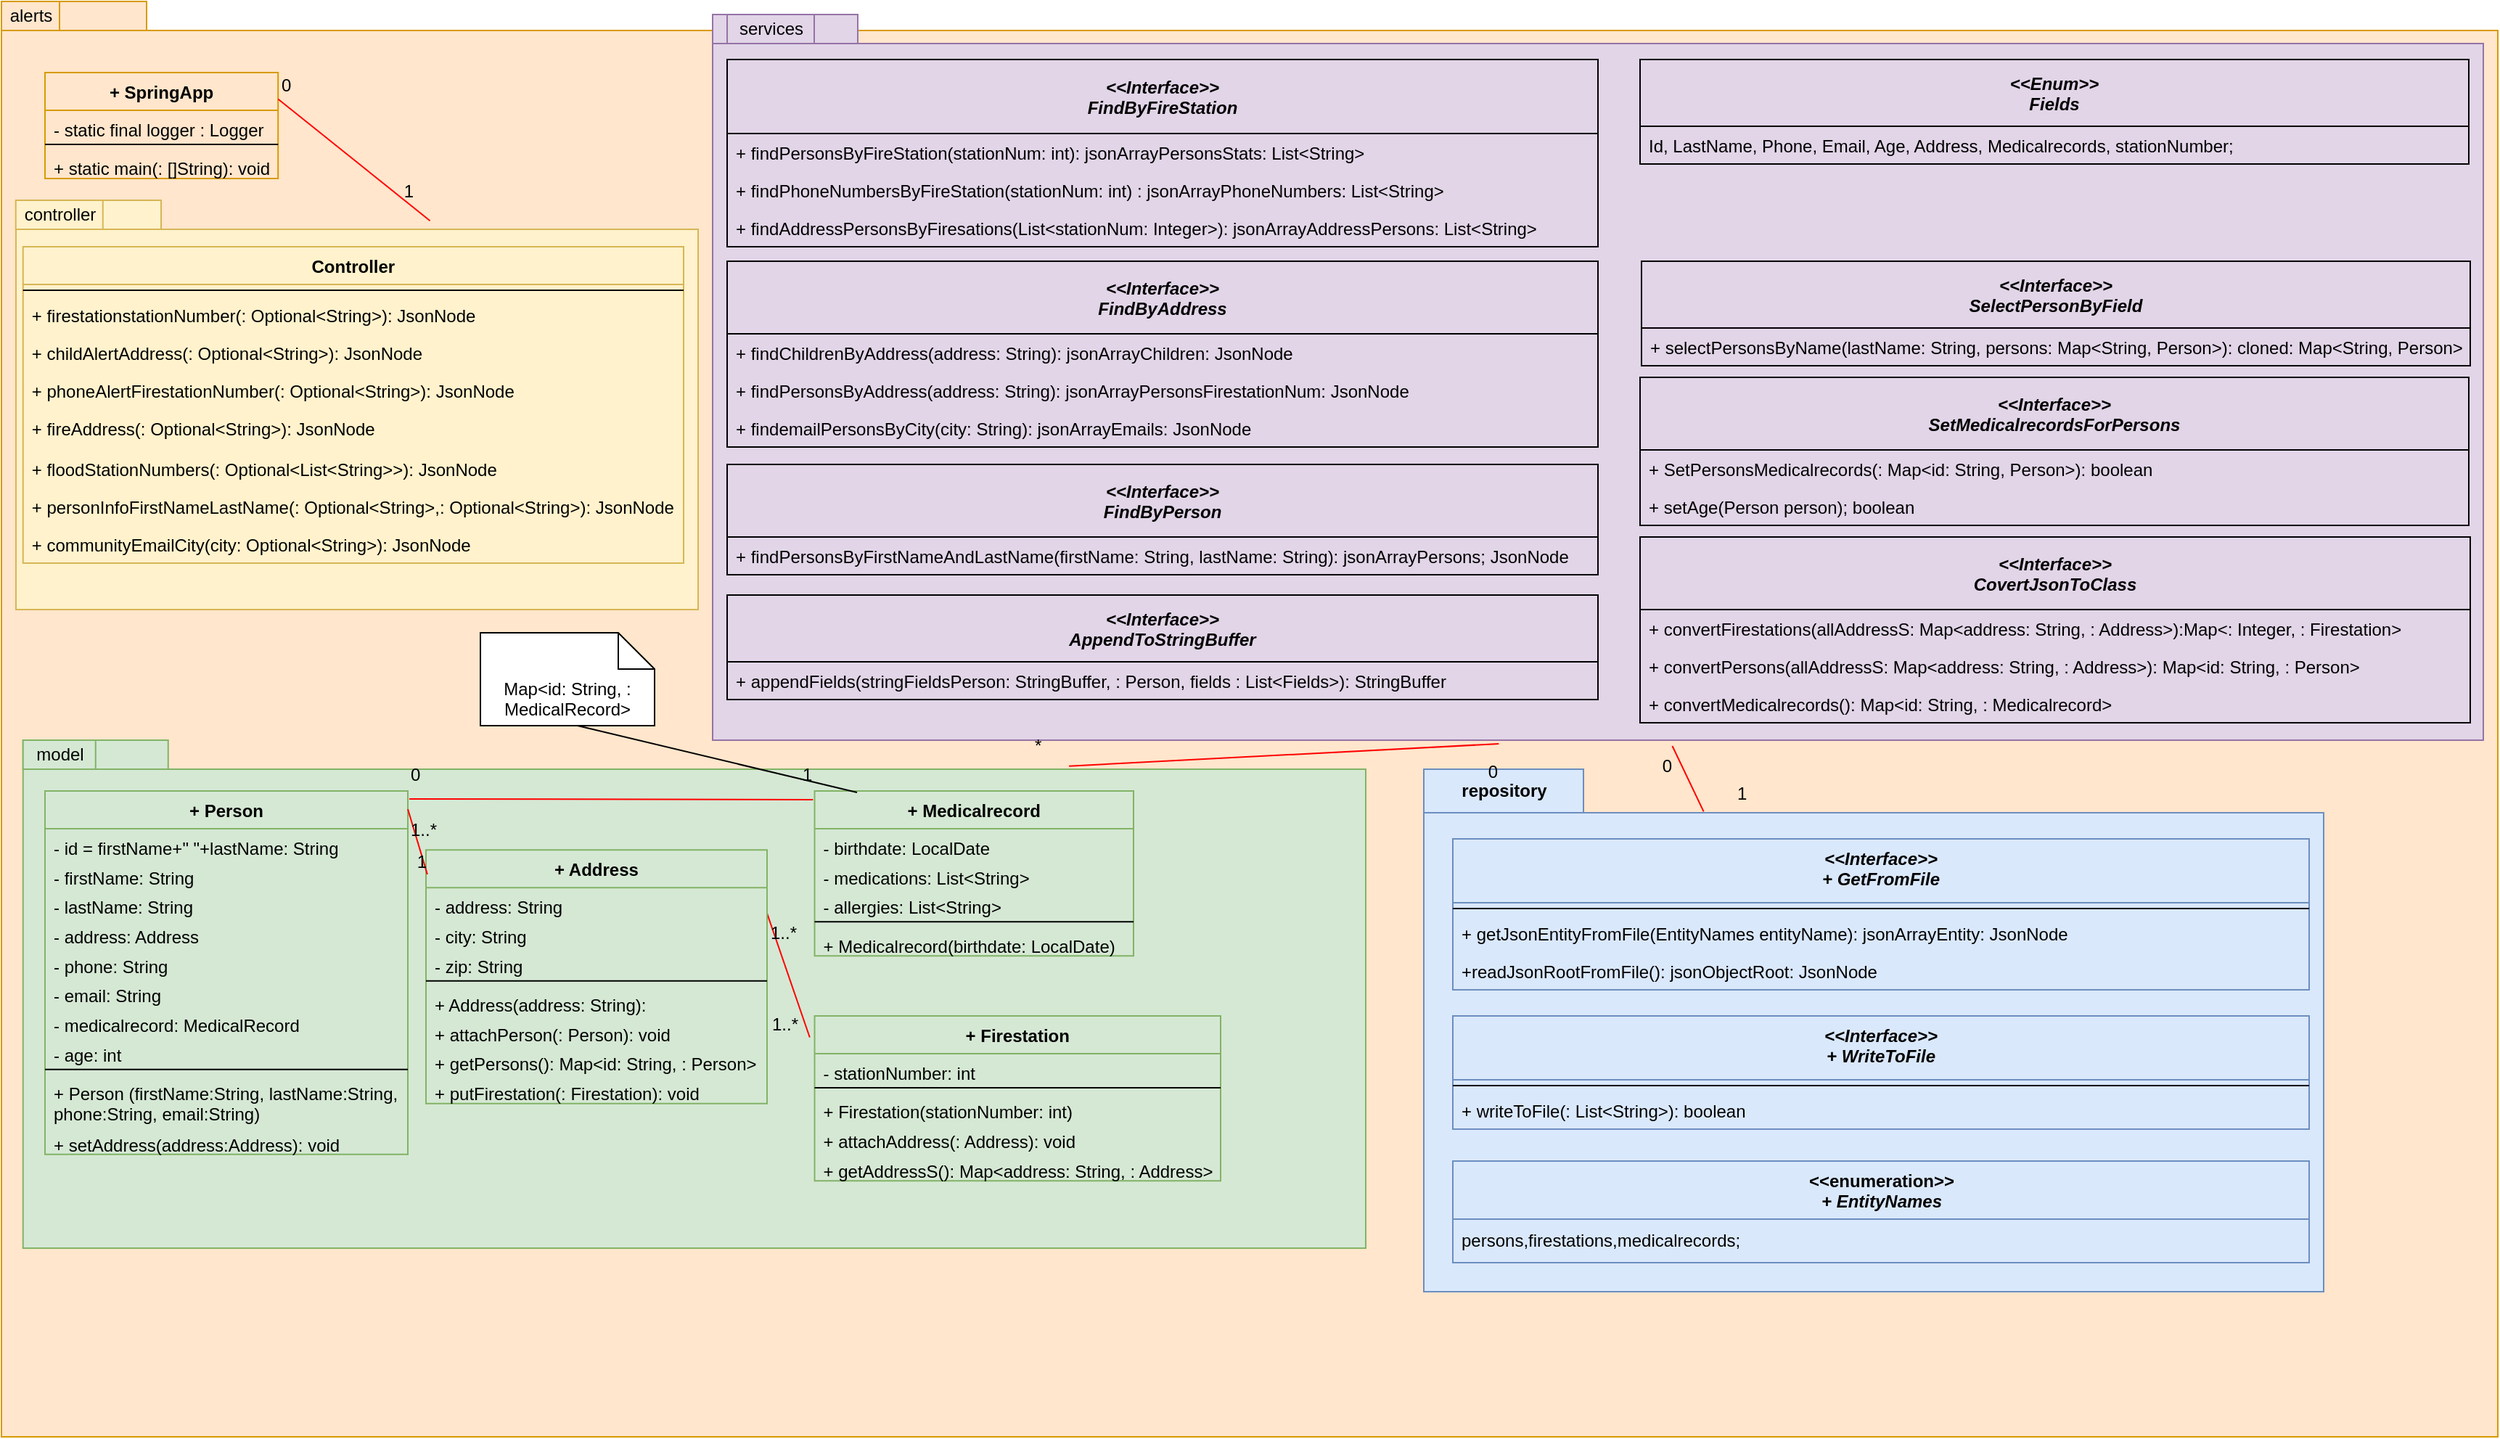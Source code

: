 <mxfile version="20.2.3" type="device" pages="2"><diagram id="7Isf6xMYXmhKDAAIETeE" name="ClassDiagram1"><mxGraphModel dx="2836" dy="2004" grid="1" gridSize="10" guides="1" tooltips="1" connect="1" arrows="1" fold="1" page="1" pageScale="1" pageWidth="827" pageHeight="1169" math="0" shadow="0"><root><mxCell id="0"/><mxCell id="1" parent="0"/><mxCell id="1Yj8D8H0FmLidYMPe9CD-1" value="" style="shape=folder;fontStyle=1;spacingTop=10;tabWidth=100;tabHeight=20;tabPosition=left;html=1;fillColor=#ffe6cc;strokeColor=#d79b00;" parent="1" vertex="1"><mxGeometry x="-1650" y="-1169" width="1720" height="989" as="geometry"/></mxCell><mxCell id="TotBtE_DFq-EetUc3UUm-1" value="alerts" style="text;html=1;align=center;verticalAlign=middle;resizable=0;points=[];autosize=1;strokeColor=#d79b00;fillColor=#ffe6cc;gradientColor=none;glass=0;" parent="1" vertex="1"><mxGeometry x="-1649.998" y="-1169" width="40" height="20" as="geometry"/></mxCell><mxCell id="pX3zZydq1ZKa4Ty7GVHY-1" value="+ SpringApp" style="swimlane;fontStyle=1;align=center;verticalAlign=top;childLayout=stackLayout;horizontal=1;startSize=26;horizontalStack=0;resizeParent=1;resizeParentMax=0;resizeLast=0;collapsible=1;marginBottom=0;fillColor=#ffe6cc;strokeColor=#d79b00;" parent="1" vertex="1"><mxGeometry x="-1620.001" y="-1119.997" width="160.6" height="72.947" as="geometry"/></mxCell><mxCell id="pX3zZydq1ZKa4Ty7GVHY-2" value="- static final logger : Logger" style="text;align=left;verticalAlign=top;spacingLeft=4;spacingRight=4;overflow=hidden;rotatable=0;points=[[0,0.5],[1,0.5]];portConstraint=eastwest;" parent="pX3zZydq1ZKa4Ty7GVHY-1" vertex="1"><mxGeometry y="26" width="160.6" height="20.344" as="geometry"/></mxCell><mxCell id="pX3zZydq1ZKa4Ty7GVHY-3" value="" style="line;strokeWidth=1;align=left;verticalAlign=middle;spacingTop=-1;spacingLeft=3;spacingRight=3;rotatable=0;labelPosition=right;points=[];portConstraint=eastwest;" parent="pX3zZydq1ZKa4Ty7GVHY-1" vertex="1"><mxGeometry y="46.344" width="160.6" height="6.26" as="geometry"/></mxCell><mxCell id="pX3zZydq1ZKa4Ty7GVHY-4" value="+ static main(: []String): void" style="text;align=left;verticalAlign=top;spacingLeft=4;spacingRight=4;overflow=hidden;rotatable=0;points=[[0,0.5],[1,0.5]];portConstraint=eastwest;" parent="pX3zZydq1ZKa4Ty7GVHY-1" vertex="1"><mxGeometry y="52.603" width="160.6" height="20.344" as="geometry"/></mxCell><mxCell id="L_LMBmzwX3eB0V7V_VdJ-1" value="" style="endArrow=none;html=1;rounded=0;align=center;verticalAlign=top;endFill=0;labelBackgroundColor=none;exitX=1;exitY=0.25;exitDx=0;exitDy=0;strokeColor=#FF0000;entryX=0.607;entryY=0.05;entryDx=0;entryDy=0;entryPerimeter=0;" parent="1" source="pX3zZydq1ZKa4Ty7GVHY-1" target="nXKcTEVYwteALs7NC0Xw-1" edge="1"><mxGeometry relative="1" as="geometry"><mxPoint x="-638.281" y="-1067.222" as="sourcePoint"/><mxPoint x="-450.055" y="-1010.006" as="targetPoint"/></mxGeometry></mxCell><mxCell id="L_LMBmzwX3eB0V7V_VdJ-2" value="0" style="resizable=0;html=1;align=left;verticalAlign=top;labelBackgroundColor=none;glass=0;gradientColor=none;" parent="L_LMBmzwX3eB0V7V_VdJ-1" connectable="0" vertex="1"><mxGeometry x="-1" relative="1" as="geometry"><mxPoint y="-23" as="offset"/></mxGeometry></mxCell><mxCell id="L_LMBmzwX3eB0V7V_VdJ-3" value="&lt;span style=&quot;text-align: left&quot;&gt;1&lt;/span&gt;" style="resizable=0;html=1;align=right;verticalAlign=bottom;labelBackgroundColor=none;glass=0;gradientColor=none;" parent="L_LMBmzwX3eB0V7V_VdJ-1" connectable="0" vertex="1"><mxGeometry x="1" relative="1" as="geometry"><mxPoint x="-11" y="-12" as="offset"/></mxGeometry></mxCell><mxCell id="s-YFi4-1TaiG5wxw9o94-1" value="" style="shape=folder;fontStyle=1;spacingTop=10;tabWidth=100;tabHeight=20;tabPosition=left;html=1;fillColor=#d5e8d4;strokeColor=#82b366;" parent="1" vertex="1"><mxGeometry x="-1635.13" y="-660" width="925.13" height="350" as="geometry"/></mxCell><mxCell id="_YQEFRuC_VUM07GQXSP8-16" value="+ Person" style="swimlane;fontStyle=1;align=center;verticalAlign=top;childLayout=stackLayout;horizontal=1;startSize=26;horizontalStack=0;resizeParent=1;resizeParentMax=0;resizeLast=0;collapsible=1;marginBottom=0;fillColor=#d5e8d4;strokeColor=#82b366;" parent="1" vertex="1"><mxGeometry x="-1620" y="-625.01" width="250" height="250.339" as="geometry"/></mxCell><mxCell id="ZxJXqssnahOHYMhJ38kJ-1" value="- id = firstName+&quot; &quot;+lastName: String" style="text;strokeColor=none;fillColor=none;align=left;verticalAlign=top;spacingLeft=4;spacingRight=4;overflow=hidden;rotatable=0;points=[[0,0.5],[1,0.5]];portConstraint=eastwest;" parent="_YQEFRuC_VUM07GQXSP8-16" vertex="1"><mxGeometry y="26" width="250" height="20.344" as="geometry"/></mxCell><mxCell id="_YQEFRuC_VUM07GQXSP8-2" value="- firstName: String" style="text;strokeColor=none;fillColor=none;align=left;verticalAlign=top;spacingLeft=4;spacingRight=4;overflow=hidden;rotatable=0;points=[[0,0.5],[1,0.5]];portConstraint=eastwest;" parent="_YQEFRuC_VUM07GQXSP8-16" vertex="1"><mxGeometry y="46.344" width="250" height="20.344" as="geometry"/></mxCell><mxCell id="_YQEFRuC_VUM07GQXSP8-3" value="- lastName: String" style="text;strokeColor=none;fillColor=none;align=left;verticalAlign=top;spacingLeft=4;spacingRight=4;overflow=hidden;rotatable=0;points=[[0,0.5],[1,0.5]];portConstraint=eastwest;" parent="_YQEFRuC_VUM07GQXSP8-16" vertex="1"><mxGeometry y="66.687" width="250" height="20.344" as="geometry"/></mxCell><mxCell id="_YQEFRuC_VUM07GQXSP8-17" value="- address: Address" style="text;strokeColor=none;fillColor=none;align=left;verticalAlign=top;spacingLeft=4;spacingRight=4;overflow=hidden;rotatable=0;points=[[0,0.5],[1,0.5]];portConstraint=eastwest;" parent="_YQEFRuC_VUM07GQXSP8-16" vertex="1"><mxGeometry y="87.031" width="250" height="20.344" as="geometry"/></mxCell><mxCell id="_YQEFRuC_VUM07GQXSP8-29" value="- phone: String" style="text;strokeColor=none;fillColor=none;align=left;verticalAlign=top;spacingLeft=4;spacingRight=4;overflow=hidden;rotatable=0;points=[[0,0.5],[1,0.5]];portConstraint=eastwest;" parent="_YQEFRuC_VUM07GQXSP8-16" vertex="1"><mxGeometry y="107.375" width="250" height="20.344" as="geometry"/></mxCell><mxCell id="_YQEFRuC_VUM07GQXSP8-30" value="- email: String" style="text;strokeColor=none;fillColor=none;align=left;verticalAlign=top;spacingLeft=4;spacingRight=4;overflow=hidden;rotatable=0;points=[[0,0.5],[1,0.5]];portConstraint=eastwest;" parent="_YQEFRuC_VUM07GQXSP8-16" vertex="1"><mxGeometry y="127.718" width="250" height="20.344" as="geometry"/></mxCell><mxCell id="gW4IxIGInDRmWeXZWS_a-117" value="- medicalrecord: MedicalRecord" style="text;strokeColor=none;fillColor=none;align=left;verticalAlign=top;spacingLeft=4;spacingRight=4;overflow=hidden;rotatable=0;points=[[0,0.5],[1,0.5]];portConstraint=eastwest;" parent="_YQEFRuC_VUM07GQXSP8-16" vertex="1"><mxGeometry y="148.062" width="250" height="20.344" as="geometry"/></mxCell><mxCell id="AdAsgxLj9f2kZuYANCnb-1" value="- age: int" style="text;strokeColor=none;fillColor=none;align=left;verticalAlign=top;spacingLeft=4;spacingRight=4;overflow=hidden;rotatable=0;points=[[0,0.5],[1,0.5]];portConstraint=eastwest;" vertex="1" parent="_YQEFRuC_VUM07GQXSP8-16"><mxGeometry y="168.405" width="250" height="20.344" as="geometry"/></mxCell><mxCell id="_YQEFRuC_VUM07GQXSP8-19" value="" style="line;strokeWidth=1;fillColor=none;align=left;verticalAlign=middle;spacingTop=-1;spacingLeft=3;spacingRight=3;rotatable=0;labelPosition=right;points=[];portConstraint=eastwest;" parent="_YQEFRuC_VUM07GQXSP8-16" vertex="1"><mxGeometry y="188.749" width="250" height="6.26" as="geometry"/></mxCell><mxCell id="DitG0eytX2IhtNALohOV-4" value="+ Person (firstName:String, lastName:String,&#10;phone:String, email:String)" style="text;strokeColor=none;fillColor=none;align=left;verticalAlign=top;spacingLeft=4;spacingRight=4;overflow=hidden;rotatable=0;points=[[0,0.5],[1,0.5]];portConstraint=eastwest;" parent="_YQEFRuC_VUM07GQXSP8-16" vertex="1"><mxGeometry y="195.009" width="250" height="35.33" as="geometry"/></mxCell><mxCell id="DitG0eytX2IhtNALohOV-15" value="+ setAddress(address:Address): void" style="text;strokeColor=none;fillColor=none;align=left;verticalAlign=top;spacingLeft=4;spacingRight=4;overflow=hidden;rotatable=0;points=[[0,0.5],[1,0.5]];portConstraint=eastwest;" parent="_YQEFRuC_VUM07GQXSP8-16" vertex="1"><mxGeometry y="230.339" width="250" height="20" as="geometry"/></mxCell><mxCell id="_YQEFRuC_VUM07GQXSP8-57" value="+ Medicalrecord" style="swimlane;fontStyle=1;align=center;verticalAlign=top;childLayout=stackLayout;horizontal=1;startSize=26;horizontalStack=0;resizeParent=1;resizeParentMax=0;resizeLast=0;collapsible=1;marginBottom=0;fillColor=#d5e8d4;strokeColor=#82b366;" parent="1" vertex="1"><mxGeometry x="-1089.74" y="-625.01" width="219.74" height="113.634" as="geometry"/></mxCell><mxCell id="_YQEFRuC_VUM07GQXSP8-58" value="- birthdate: LocalDate" style="text;strokeColor=none;fillColor=none;align=left;verticalAlign=top;spacingLeft=4;spacingRight=4;overflow=hidden;rotatable=0;points=[[0,0.5],[1,0.5]];portConstraint=eastwest;" parent="_YQEFRuC_VUM07GQXSP8-57" vertex="1"><mxGeometry y="26" width="219.74" height="20.344" as="geometry"/></mxCell><mxCell id="_YQEFRuC_VUM07GQXSP8-59" value="- medications: List&lt;String&gt;" style="text;strokeColor=none;fillColor=none;align=left;verticalAlign=top;spacingLeft=4;spacingRight=4;overflow=hidden;rotatable=0;points=[[0,0.5],[1,0.5]];portConstraint=eastwest;" parent="_YQEFRuC_VUM07GQXSP8-57" vertex="1"><mxGeometry y="46.344" width="219.74" height="20.344" as="geometry"/></mxCell><mxCell id="_YQEFRuC_VUM07GQXSP8-60" value="- allergies: List&lt;String&gt;" style="text;strokeColor=none;fillColor=none;align=left;verticalAlign=top;spacingLeft=4;spacingRight=4;overflow=hidden;rotatable=0;points=[[0,0.5],[1,0.5]];portConstraint=eastwest;" parent="_YQEFRuC_VUM07GQXSP8-57" vertex="1"><mxGeometry y="66.687" width="219.74" height="20.344" as="geometry"/></mxCell><mxCell id="_YQEFRuC_VUM07GQXSP8-63" value="" style="line;strokeWidth=1;fillColor=none;align=left;verticalAlign=middle;spacingTop=-1;spacingLeft=3;spacingRight=3;rotatable=0;labelPosition=right;points=[];portConstraint=eastwest;" parent="_YQEFRuC_VUM07GQXSP8-57" vertex="1"><mxGeometry y="87.031" width="219.74" height="6.26" as="geometry"/></mxCell><mxCell id="DitG0eytX2IhtNALohOV-16" value="+ Medicalrecord(birthdate: LocalDate)" style="text;strokeColor=none;fillColor=none;align=left;verticalAlign=top;spacingLeft=4;spacingRight=4;overflow=hidden;rotatable=0;points=[[0,0.5],[1,0.5]];portConstraint=eastwest;" parent="_YQEFRuC_VUM07GQXSP8-57" vertex="1"><mxGeometry y="93.29" width="219.74" height="20.344" as="geometry"/></mxCell><mxCell id="_YQEFRuC_VUM07GQXSP8-90" value="" style="endArrow=none;html=1;rounded=0;align=center;verticalAlign=top;endFill=0;labelBackgroundColor=none;strokeColor=#FF0000;entryX=1.004;entryY=0.022;entryDx=0;entryDy=0;entryPerimeter=0;exitX=-0.005;exitY=0.053;exitDx=0;exitDy=0;exitPerimeter=0;" parent="1" source="_YQEFRuC_VUM07GQXSP8-57" target="_YQEFRuC_VUM07GQXSP8-16" edge="1"><mxGeometry relative="1" as="geometry"><mxPoint x="-1340" y="-618" as="sourcePoint"/><mxPoint x="-1370" y="-488" as="targetPoint"/></mxGeometry></mxCell><mxCell id="_YQEFRuC_VUM07GQXSP8-91" value="1" style="resizable=0;html=1;align=left;verticalAlign=top;labelBackgroundColor=none;glass=0;gradientColor=none;" parent="_YQEFRuC_VUM07GQXSP8-90" connectable="0" vertex="1"><mxGeometry x="-1" relative="1" as="geometry"><mxPoint x="-9" y="-31" as="offset"/></mxGeometry></mxCell><mxCell id="OHmu_Cunv7kvX6QmUd1U-1" value="model" style="text;html=1;align=center;verticalAlign=middle;resizable=0;points=[];autosize=1;strokeColor=#82b366;fillColor=#d5e8d4;glass=0;" parent="1" vertex="1"><mxGeometry x="-1635.13" y="-659.996" width="50" height="20" as="geometry"/></mxCell><mxCell id="_YQEFRuC_VUM07GQXSP8-98" value="+ Firestation" style="swimlane;fontStyle=1;align=center;verticalAlign=top;childLayout=stackLayout;horizontal=1;startSize=26;horizontalStack=0;resizeParent=1;resizeParentMax=0;resizeLast=0;collapsible=1;marginBottom=0;fillColor=#d5e8d4;strokeColor=#82b366;" parent="1" vertex="1"><mxGeometry x="-1089.74" y="-470" width="279.74" height="113.634" as="geometry"/></mxCell><mxCell id="_YQEFRuC_VUM07GQXSP8-99" value="- stationNumber: int" style="text;strokeColor=none;fillColor=none;align=left;verticalAlign=top;spacingLeft=4;spacingRight=4;overflow=hidden;rotatable=0;points=[[0,0.5],[1,0.5]];portConstraint=eastwest;" parent="_YQEFRuC_VUM07GQXSP8-98" vertex="1"><mxGeometry y="26" width="279.74" height="20.344" as="geometry"/></mxCell><mxCell id="_YQEFRuC_VUM07GQXSP8-102" value="" style="line;strokeWidth=1;fillColor=none;align=left;verticalAlign=middle;spacingTop=-1;spacingLeft=3;spacingRight=3;rotatable=0;labelPosition=right;points=[];portConstraint=eastwest;" parent="_YQEFRuC_VUM07GQXSP8-98" vertex="1"><mxGeometry y="46.344" width="279.74" height="6.26" as="geometry"/></mxCell><mxCell id="DitG0eytX2IhtNALohOV-1" value="+ Firestation(stationNumber: int)" style="text;strokeColor=none;fillColor=none;align=left;verticalAlign=top;spacingLeft=4;spacingRight=4;overflow=hidden;rotatable=0;points=[[0,0.5],[1,0.5]];portConstraint=eastwest;" parent="_YQEFRuC_VUM07GQXSP8-98" vertex="1"><mxGeometry y="52.603" width="279.74" height="20.344" as="geometry"/></mxCell><mxCell id="tOSdcn7apsX1avnee6yK-39" value="+ attachAddress(: Address): void" style="text;strokeColor=none;fillColor=none;align=left;verticalAlign=top;spacingLeft=4;spacingRight=4;overflow=hidden;rotatable=0;points=[[0,0.5],[1,0.5]];portConstraint=eastwest;" parent="_YQEFRuC_VUM07GQXSP8-98" vertex="1"><mxGeometry y="72.947" width="279.74" height="20.344" as="geometry"/></mxCell><mxCell id="tOSdcn7apsX1avnee6yK-40" value="+ getAddressS(): Map&lt;address: String, : Address&gt;)" style="text;strokeColor=none;fillColor=none;align=left;verticalAlign=top;spacingLeft=4;spacingRight=4;overflow=hidden;rotatable=0;points=[[0,0.5],[1,0.5]];portConstraint=eastwest;" parent="_YQEFRuC_VUM07GQXSP8-98" vertex="1"><mxGeometry y="93.29" width="279.74" height="20.344" as="geometry"/></mxCell><mxCell id="ZxJXqssnahOHYMhJ38kJ-6" value="" style="endArrow=none;html=1;rounded=0;align=center;verticalAlign=top;endFill=0;labelBackgroundColor=none;strokeColor=#FF0000;entryX=-0.012;entryY=0.13;entryDx=0;entryDy=0;entryPerimeter=0;exitX=1;exitY=0.25;exitDx=0;exitDy=0;" parent="1" source="tOSdcn7apsX1avnee6yK-1" target="_YQEFRuC_VUM07GQXSP8-98" edge="1"><mxGeometry relative="1" as="geometry"><mxPoint x="-1086.64" y="-386.082" as="sourcePoint"/><mxPoint x="179.92" y="-790.028" as="targetPoint"/></mxGeometry></mxCell><mxCell id="ZxJXqssnahOHYMhJ38kJ-7" value="1..*" style="resizable=0;html=1;align=left;verticalAlign=top;labelBackgroundColor=none;glass=0;gradientColor=none;" parent="ZxJXqssnahOHYMhJ38kJ-6" connectable="0" vertex="1"><mxGeometry x="-1" relative="1" as="geometry"><mxPoint as="offset"/></mxGeometry></mxCell><mxCell id="ZxJXqssnahOHYMhJ38kJ-8" value="&lt;div style=&quot;text-align: left;&quot;&gt;&lt;span style=&quot;background-color: initial;&quot;&gt;1..*&lt;/span&gt;&lt;/div&gt;" style="resizable=0;html=1;align=right;verticalAlign=bottom;labelBackgroundColor=none;glass=0;gradientColor=none;" parent="ZxJXqssnahOHYMhJ38kJ-6" connectable="0" vertex="1"><mxGeometry x="1" relative="1" as="geometry"><mxPoint x="-7" as="offset"/></mxGeometry></mxCell><mxCell id="nXKcTEVYwteALs7NC0Xw-1" value="" style="shape=folder;fontStyle=1;spacingTop=10;tabWidth=100;tabHeight=20;tabPosition=left;html=1;fillColor=#fff2cc;strokeColor=#d6b656;container=0;" parent="1" vertex="1"><mxGeometry x="-1640" y="-1032" width="470" height="282" as="geometry"/></mxCell><mxCell id="ZxJXqssnahOHYMhJ38kJ-24" value="Controller" style="swimlane;fontStyle=1;align=center;verticalAlign=top;childLayout=stackLayout;horizontal=1;startSize=26;horizontalStack=0;resizeParent=1;resizeParentMax=0;resizeLast=0;collapsible=1;marginBottom=0;fillColor=#fff2cc;strokeColor=#d6b656;" parent="1" vertex="1"><mxGeometry x="-1635.13" y="-1000" width="455.13" height="218" as="geometry"/></mxCell><mxCell id="ZxJXqssnahOHYMhJ38kJ-28" value="" style="line;strokeWidth=1;fillColor=none;align=left;verticalAlign=middle;spacingTop=-1;spacingLeft=3;spacingRight=3;rotatable=0;labelPosition=right;points=[];portConstraint=eastwest;" parent="ZxJXqssnahOHYMhJ38kJ-24" vertex="1"><mxGeometry y="26" width="455.13" height="8" as="geometry"/></mxCell><mxCell id="ZxJXqssnahOHYMhJ38kJ-29" value="&#9;+ firestationstationNumber(: Optional&lt;String&gt;): JsonNode" style="text;strokeColor=none;fillColor=none;align=left;verticalAlign=top;spacingLeft=4;spacingRight=4;overflow=hidden;rotatable=0;points=[[0,0.5],[1,0.5]];portConstraint=eastwest;" parent="ZxJXqssnahOHYMhJ38kJ-24" vertex="1"><mxGeometry y="34" width="455.13" height="26" as="geometry"/></mxCell><mxCell id="tOSdcn7apsX1avnee6yK-67" value="&#9;+ childAlertAddress(: Optional&lt;String&gt;): JsonNode" style="text;strokeColor=none;fillColor=none;align=left;verticalAlign=top;spacingLeft=4;spacingRight=4;overflow=hidden;rotatable=0;points=[[0,0.5],[1,0.5]];portConstraint=eastwest;" parent="ZxJXqssnahOHYMhJ38kJ-24" vertex="1"><mxGeometry y="60" width="455.13" height="26" as="geometry"/></mxCell><mxCell id="tOSdcn7apsX1avnee6yK-68" value="&#9;+ phoneAlertFirestationNumber(: Optional&lt;String&gt;): JsonNode" style="text;strokeColor=none;fillColor=none;align=left;verticalAlign=top;spacingLeft=4;spacingRight=4;overflow=hidden;rotatable=0;points=[[0,0.5],[1,0.5]];portConstraint=eastwest;" parent="ZxJXqssnahOHYMhJ38kJ-24" vertex="1"><mxGeometry y="86" width="455.13" height="26" as="geometry"/></mxCell><mxCell id="tOSdcn7apsX1avnee6yK-69" value="+ fireAddress(: Optional&lt;String&gt;): JsonNode" style="text;strokeColor=none;fillColor=none;align=left;verticalAlign=top;spacingLeft=4;spacingRight=4;overflow=hidden;rotatable=0;points=[[0,0.5],[1,0.5]];portConstraint=eastwest;" parent="ZxJXqssnahOHYMhJ38kJ-24" vertex="1"><mxGeometry y="112" width="455.13" height="28" as="geometry"/></mxCell><mxCell id="tOSdcn7apsX1avnee6yK-70" value="+ floodStationNumbers(: Optional&lt;List&lt;String&gt;&gt;): JsonNode" style="text;strokeColor=none;fillColor=none;align=left;verticalAlign=top;spacingLeft=4;spacingRight=4;overflow=hidden;rotatable=0;points=[[0,0.5],[1,0.5]];portConstraint=eastwest;" parent="ZxJXqssnahOHYMhJ38kJ-24" vertex="1"><mxGeometry y="140" width="455.13" height="26" as="geometry"/></mxCell><mxCell id="tOSdcn7apsX1avnee6yK-71" value="+ personInfoFirstNameLastName(: Optional&lt;String&gt;,: Optional&lt;String&gt;): JsonNode" style="text;strokeColor=none;fillColor=none;align=left;verticalAlign=top;spacingLeft=4;spacingRight=4;overflow=hidden;rotatable=0;points=[[0,0.5],[1,0.5]];portConstraint=eastwest;" parent="ZxJXqssnahOHYMhJ38kJ-24" vertex="1"><mxGeometry y="166" width="455.13" height="26" as="geometry"/></mxCell><mxCell id="tOSdcn7apsX1avnee6yK-72" value="+ communityEmailCity(city: Optional&lt;String&gt;): JsonNode" style="text;strokeColor=none;fillColor=none;align=left;verticalAlign=top;spacingLeft=4;spacingRight=4;overflow=hidden;rotatable=0;points=[[0,0.5],[1,0.5]];portConstraint=eastwest;" parent="ZxJXqssnahOHYMhJ38kJ-24" vertex="1"><mxGeometry y="192" width="455.13" height="26" as="geometry"/></mxCell><mxCell id="HpJ095s4Z6i443x8LYtv-1" value="controller" style="text;html=1;align=center;verticalAlign=middle;resizable=0;points=[];autosize=1;strokeColor=#d6b656;fillColor=#fff2cc;glass=0;" parent="1" vertex="1"><mxGeometry x="-1640.129" y="-1031.997" width="60" height="20" as="geometry"/></mxCell><mxCell id="ZxJXqssnahOHYMhJ38kJ-39" value="" style="shape=folder;fontStyle=1;spacingTop=10;tabWidth=100;tabHeight=20;tabPosition=left;html=1;fillColor=#e1d5e7;strokeColor=#9673a6;" parent="1" vertex="1"><mxGeometry x="-1160" y="-1160" width="1220" height="500" as="geometry"/></mxCell><mxCell id="ZxJXqssnahOHYMhJ38kJ-40" value="services" style="text;html=1;align=center;verticalAlign=middle;resizable=0;points=[];autosize=1;strokeColor=#9673a6;fillColor=#e1d5e7;glass=0;" parent="1" vertex="1"><mxGeometry x="-1150" y="-1159.997" width="60" height="20" as="geometry"/></mxCell><mxCell id="ZxJXqssnahOHYMhJ38kJ-41" value="&lt;&lt;Interface&gt;&gt;&#10;FindByFireStation" style="swimlane;fontStyle=3;childLayout=stackLayout;horizontal=1;startSize=51;fillColor=none;horizontalStack=0;resizeParent=1;resizeParentMax=0;resizeLast=0;collapsible=1;marginBottom=0;" parent="1" vertex="1"><mxGeometry x="-1150" y="-1129" width="600" height="129" as="geometry"/></mxCell><mxCell id="ZxJXqssnahOHYMhJ38kJ-42" value="+ findPersonsByFireStation(stationNum: int): jsonArrayPersonsStats: List&lt;String&gt;" style="text;strokeColor=none;fillColor=none;align=left;verticalAlign=top;spacingLeft=4;spacingRight=4;overflow=hidden;rotatable=0;points=[[0,0.5],[1,0.5]];portConstraint=eastwest;" parent="ZxJXqssnahOHYMhJ38kJ-41" vertex="1"><mxGeometry y="51" width="600" height="26" as="geometry"/></mxCell><mxCell id="ZxJXqssnahOHYMhJ38kJ-43" value="+ findPhoneNumbersByFireStation(stationNum: int) : jsonArrayPhoneNumbers: List&lt;String&gt;" style="text;strokeColor=none;fillColor=none;align=left;verticalAlign=top;spacingLeft=4;spacingRight=4;overflow=hidden;rotatable=0;points=[[0,0.5],[1,0.5]];portConstraint=eastwest;" parent="ZxJXqssnahOHYMhJ38kJ-41" vertex="1"><mxGeometry y="77" width="600" height="26" as="geometry"/></mxCell><mxCell id="M8iBlHHp7jSmqoKljAnf-2" value="+ findAddressPersonsByFiresations(List&lt;stationNum: Integer&gt;): jsonArrayAddressPersons: List&lt;String&gt;" style="text;strokeColor=none;fillColor=none;align=left;verticalAlign=top;spacingLeft=4;spacingRight=4;overflow=hidden;rotatable=0;points=[[0,0.5],[1,0.5]];portConstraint=eastwest;" parent="ZxJXqssnahOHYMhJ38kJ-41" vertex="1"><mxGeometry y="103" width="600" height="26" as="geometry"/></mxCell><mxCell id="ZxJXqssnahOHYMhJ38kJ-45" value="&lt;&lt;Interface&gt;&gt;&#10;FindByAddress" style="swimlane;fontStyle=3;childLayout=stackLayout;horizontal=1;startSize=50;fillColor=none;horizontalStack=0;resizeParent=1;resizeParentMax=0;resizeLast=0;collapsible=1;marginBottom=0;" parent="1" vertex="1"><mxGeometry x="-1150" y="-990" width="600" height="128" as="geometry"/></mxCell><mxCell id="ZxJXqssnahOHYMhJ38kJ-46" value="+ findChildrenByAddress(address: String): jsonArrayChildren: JsonNode" style="text;strokeColor=none;fillColor=none;align=left;verticalAlign=top;spacingLeft=4;spacingRight=4;overflow=hidden;rotatable=0;points=[[0,0.5],[1,0.5]];portConstraint=eastwest;" parent="ZxJXqssnahOHYMhJ38kJ-45" vertex="1"><mxGeometry y="50" width="600" height="26" as="geometry"/></mxCell><mxCell id="M8iBlHHp7jSmqoKljAnf-1" value="+ findPersonsByAddress(address: String): jsonArrayPersonsFirestationNum: JsonNode" style="text;strokeColor=none;fillColor=none;align=left;verticalAlign=top;spacingLeft=4;spacingRight=4;overflow=hidden;rotatable=0;points=[[0,0.5],[1,0.5]];portConstraint=eastwest;" parent="ZxJXqssnahOHYMhJ38kJ-45" vertex="1"><mxGeometry y="76" width="600" height="26" as="geometry"/></mxCell><mxCell id="fDODU5_W8LiwZZ4vn0nD-5" value="+ findemailPersonsByCity(city: String): jsonArrayEmails: JsonNode" style="text;strokeColor=none;fillColor=none;align=left;verticalAlign=top;spacingLeft=4;spacingRight=4;overflow=hidden;rotatable=0;points=[[0,0.5],[1,0.5]];portConstraint=eastwest;" parent="ZxJXqssnahOHYMhJ38kJ-45" vertex="1"><mxGeometry y="102" width="600" height="26" as="geometry"/></mxCell><mxCell id="fDODU5_W8LiwZZ4vn0nD-1" value="&lt;&lt;Interface&gt;&gt;&#10;FindByPerson" style="swimlane;fontStyle=3;childLayout=stackLayout;horizontal=1;startSize=50;fillColor=none;horizontalStack=0;resizeParent=1;resizeParentMax=0;resizeLast=0;collapsible=1;marginBottom=0;" parent="1" vertex="1"><mxGeometry x="-1150" y="-850" width="600" height="76" as="geometry"/></mxCell><mxCell id="fDODU5_W8LiwZZ4vn0nD-2" value="+ findPersonsByFirstNameAndLastName(firstName: String, lastName: String): jsonArrayPersons; JsonNode" style="text;strokeColor=none;fillColor=none;align=left;verticalAlign=top;spacingLeft=4;spacingRight=4;overflow=hidden;rotatable=0;points=[[0,0.5],[1,0.5]];portConstraint=eastwest;" parent="fDODU5_W8LiwZZ4vn0nD-1" vertex="1"><mxGeometry y="50" width="600" height="26" as="geometry"/></mxCell><mxCell id="fDODU5_W8LiwZZ4vn0nD-18" value="&lt;&lt;Interface&gt;&gt;&#10;SelectPersonByField" style="swimlane;fontStyle=3;childLayout=stackLayout;horizontal=1;startSize=46;fillColor=none;horizontalStack=0;resizeParent=1;resizeParentMax=0;resizeLast=0;collapsible=1;marginBottom=0;" parent="1" vertex="1"><mxGeometry x="-520" y="-990" width="571" height="72" as="geometry"/></mxCell><mxCell id="gW4IxIGInDRmWeXZWS_a-105" value="+ selectPersonsByName(lastName: String, persons: Map&lt;String, Person&gt;): cloned: Map&lt;String, Person&gt;" style="text;strokeColor=none;fillColor=none;align=left;verticalAlign=top;spacingLeft=4;spacingRight=4;overflow=hidden;rotatable=0;points=[[0,0.5],[1,0.5]];portConstraint=eastwest;" parent="fDODU5_W8LiwZZ4vn0nD-18" vertex="1"><mxGeometry y="46" width="571" height="26" as="geometry"/></mxCell><mxCell id="gW4IxIGInDRmWeXZWS_a-7" value="" style="resizable=0;html=1;align=left;verticalAlign=top;labelBackgroundColor=none;glass=0;gradientColor=none;" parent="1" connectable="0" vertex="1"><mxGeometry x="-1009.74" y="-487.99" as="geometry"><mxPoint x="-338" y="-6" as="offset"/></mxGeometry></mxCell><mxCell id="gW4IxIGInDRmWeXZWS_a-8" value="0" style="resizable=0;html=1;align=left;verticalAlign=top;labelBackgroundColor=none;glass=0;gradientColor=none;" parent="1" connectable="0" vertex="1"><mxGeometry x="-1369.97" y="-650.0" as="geometry"/></mxCell><mxCell id="gW4IxIGInDRmWeXZWS_a-79" value="repository" style="shape=folder;fontStyle=1;tabWidth=110;tabHeight=30;tabPosition=left;html=1;boundedLbl=1;labelInHeader=1;container=1;collapsible=0;fontSize=12;fillColor=#dae8fc;strokeColor=#6c8ebf;" parent="1" vertex="1"><mxGeometry x="-670" y="-640" width="620" height="360" as="geometry"/></mxCell><mxCell id="gW4IxIGInDRmWeXZWS_a-80" value="" style="html=1;strokeColor=none;resizeWidth=1;resizeHeight=1;fillColor=none;part=1;connectable=0;allowArrows=0;deletable=0;fontSize=12;" parent="gW4IxIGInDRmWeXZWS_a-79" vertex="1"><mxGeometry width="620.0" height="252" relative="1" as="geometry"><mxPoint y="30" as="offset"/></mxGeometry></mxCell><mxCell id="gW4IxIGInDRmWeXZWS_a-100" value="&lt;&lt;Interface&gt;&gt;&#10;+ GetFromFile" style="swimlane;fontStyle=3;align=center;verticalAlign=top;childLayout=stackLayout;horizontal=1;startSize=44;horizontalStack=0;resizeParent=1;resizeParentMax=0;resizeLast=0;collapsible=1;marginBottom=0;fontSize=12;fillColor=#dae8fc;strokeColor=#6c8ebf;" parent="gW4IxIGInDRmWeXZWS_a-79" vertex="1"><mxGeometry x="20" y="48.01" width="590" height="104" as="geometry"/></mxCell><mxCell id="gW4IxIGInDRmWeXZWS_a-102" value="" style="line;strokeWidth=1;fillColor=none;align=left;verticalAlign=middle;spacingTop=-1;spacingLeft=3;spacingRight=3;rotatable=0;labelPosition=right;points=[];portConstraint=eastwest;fontSize=12;" parent="gW4IxIGInDRmWeXZWS_a-100" vertex="1"><mxGeometry y="44" width="590" height="8" as="geometry"/></mxCell><mxCell id="gW4IxIGInDRmWeXZWS_a-103" value="+ getJsonEntityFromFile(EntityNames entityName): jsonArrayEntity: JsonNode " style="text;strokeColor=none;fillColor=none;align=left;verticalAlign=top;spacingLeft=4;spacingRight=4;overflow=hidden;rotatable=0;points=[[0,0.5],[1,0.5]];portConstraint=eastwest;fontSize=12;" parent="gW4IxIGInDRmWeXZWS_a-100" vertex="1"><mxGeometry y="52" width="590" height="26" as="geometry"/></mxCell><mxCell id="gW4IxIGInDRmWeXZWS_a-104" value="+readJsonRootFromFile(): jsonObjectRoot: JsonNode " style="text;strokeColor=none;fillColor=none;align=left;verticalAlign=top;spacingLeft=4;spacingRight=4;overflow=hidden;rotatable=0;points=[[0,0.5],[1,0.5]];portConstraint=eastwest;fontSize=12;" parent="gW4IxIGInDRmWeXZWS_a-100" vertex="1"><mxGeometry y="78" width="590" height="26" as="geometry"/></mxCell><mxCell id="tOSdcn7apsX1avnee6yK-61" value="&lt;&lt;Interface&gt;&gt;&#10;+ WriteToFile" style="swimlane;fontStyle=3;align=center;verticalAlign=top;childLayout=stackLayout;horizontal=1;startSize=44;horizontalStack=0;resizeParent=1;resizeParentMax=0;resizeLast=0;collapsible=1;marginBottom=0;fontSize=12;fillColor=#dae8fc;strokeColor=#6c8ebf;" parent="gW4IxIGInDRmWeXZWS_a-79" vertex="1"><mxGeometry x="20" y="170" width="590" height="78" as="geometry"/></mxCell><mxCell id="tOSdcn7apsX1avnee6yK-62" value="" style="line;strokeWidth=1;fillColor=none;align=left;verticalAlign=middle;spacingTop=-1;spacingLeft=3;spacingRight=3;rotatable=0;labelPosition=right;points=[];portConstraint=eastwest;fontSize=12;" parent="tOSdcn7apsX1avnee6yK-61" vertex="1"><mxGeometry y="44" width="590" height="8" as="geometry"/></mxCell><mxCell id="tOSdcn7apsX1avnee6yK-63" value="+ writeToFile(: List&lt;String&gt;): boolean" style="text;strokeColor=none;fillColor=none;align=left;verticalAlign=top;spacingLeft=4;spacingRight=4;overflow=hidden;rotatable=0;points=[[0,0.5],[1,0.5]];portConstraint=eastwest;fontSize=12;" parent="tOSdcn7apsX1avnee6yK-61" vertex="1"><mxGeometry y="52" width="590" height="26" as="geometry"/></mxCell><mxCell id="hOcRLQ-ypS5Yrs68aBAH-4" value="&lt;b&gt;&amp;lt;&amp;lt;enumeration&amp;gt;&amp;gt;&lt;br&gt;&lt;i style=&quot;&quot;&gt;+&amp;nbsp;EntityNames&lt;/i&gt;&lt;/b&gt;" style="swimlane;fontStyle=0;align=center;verticalAlign=top;childLayout=stackLayout;horizontal=1;startSize=40;horizontalStack=0;resizeParent=1;resizeParentMax=0;resizeLast=0;collapsible=0;marginBottom=0;html=1;fillColor=#dae8fc;strokeColor=#6c8ebf;" parent="gW4IxIGInDRmWeXZWS_a-79" vertex="1"><mxGeometry x="20" y="270" width="590" height="70" as="geometry"/></mxCell><mxCell id="hOcRLQ-ypS5Yrs68aBAH-5" value="persons,firestations,medicalrecords;" style="text;html=1;strokeColor=none;fillColor=none;align=left;verticalAlign=middle;spacingLeft=4;spacingRight=4;overflow=hidden;rotatable=0;points=[[0,0.5],[1,0.5]];portConstraint=eastwest;" parent="hOcRLQ-ypS5Yrs68aBAH-4" vertex="1"><mxGeometry y="40" width="590" height="30" as="geometry"/></mxCell><mxCell id="gW4IxIGInDRmWeXZWS_a-114" value="&lt;&lt;Interface&gt;&gt;&#10;SetMedicalrecordsForPersons" style="swimlane;fontStyle=3;childLayout=stackLayout;horizontal=1;startSize=50;fillColor=none;horizontalStack=0;resizeParent=1;resizeParentMax=0;resizeLast=0;collapsible=1;marginBottom=0;" parent="1" vertex="1"><mxGeometry x="-521" y="-910" width="571" height="102" as="geometry"/></mxCell><mxCell id="gW4IxIGInDRmWeXZWS_a-115" value="+ SetPersonsMedicalrecords(: Map&lt;id: String, Person&gt;): boolean" style="text;strokeColor=none;fillColor=none;align=left;verticalAlign=top;spacingLeft=4;spacingRight=4;overflow=hidden;rotatable=0;points=[[0,0.5],[1,0.5]];portConstraint=eastwest;" parent="gW4IxIGInDRmWeXZWS_a-114" vertex="1"><mxGeometry y="50" width="571" height="26" as="geometry"/></mxCell><mxCell id="AdAsgxLj9f2kZuYANCnb-6" value="+ setAge(Person person); boolean" style="text;strokeColor=none;fillColor=none;align=left;verticalAlign=top;spacingLeft=4;spacingRight=4;overflow=hidden;rotatable=0;points=[[0,0.5],[1,0.5]];portConstraint=eastwest;" vertex="1" parent="gW4IxIGInDRmWeXZWS_a-114"><mxGeometry y="76" width="571" height="26" as="geometry"/></mxCell><mxCell id="gW4IxIGInDRmWeXZWS_a-122" value="" style="endArrow=none;html=1;rounded=0;align=center;verticalAlign=top;endFill=0;labelBackgroundColor=none;fontSize=12;entryX=0.558;entryY=1;entryDx=0;entryDy=0;entryPerimeter=0;exitX=0.133;exitY=0.009;exitDx=0;exitDy=0;exitPerimeter=0;" parent="1" source="_YQEFRuC_VUM07GQXSP8-57" target="gW4IxIGInDRmWeXZWS_a-123" edge="1"><mxGeometry relative="1" as="geometry"><mxPoint x="-1060" y="-629.996" as="sourcePoint"/><mxPoint x="-870" y="-485.52" as="targetPoint"/></mxGeometry></mxCell><mxCell id="gW4IxIGInDRmWeXZWS_a-123" value="Map&amp;lt;id: String, : MedicalRecord&amp;gt;" style="shape=note2;boundedLbl=1;whiteSpace=wrap;html=1;size=25;verticalAlign=top;align=center;fontSize=12;" parent="1" vertex="1"><mxGeometry x="-1320" y="-734" width="120" height="64" as="geometry"/></mxCell><mxCell id="gW4IxIGInDRmWeXZWS_a-127" value="&lt;&lt;Interface&gt;&gt;&#10;CovertJsonToClass" style="swimlane;fontStyle=3;childLayout=stackLayout;horizontal=1;startSize=50;fillColor=none;horizontalStack=0;resizeParent=1;resizeParentMax=0;resizeLast=0;collapsible=1;marginBottom=0;" parent="1" vertex="1"><mxGeometry x="-521" y="-800" width="572" height="128" as="geometry"/></mxCell><mxCell id="gW4IxIGInDRmWeXZWS_a-131" value="+ convertFirestations(allAddressS: Map&lt;address: String, : Address&gt;):Map&lt;: Integer, : Firestation&gt;" style="text;strokeColor=none;fillColor=none;align=left;verticalAlign=top;spacingLeft=4;spacingRight=4;overflow=hidden;rotatable=0;points=[[0,0.5],[1,0.5]];portConstraint=eastwest;" parent="gW4IxIGInDRmWeXZWS_a-127" vertex="1"><mxGeometry y="50" width="572" height="26" as="geometry"/></mxCell><mxCell id="gW4IxIGInDRmWeXZWS_a-128" value="+ convertPersons(allAddressS: Map&lt;address: String, : Address&gt;): Map&lt;id: String, : Person&gt;" style="text;strokeColor=none;fillColor=none;align=left;verticalAlign=top;spacingLeft=4;spacingRight=4;overflow=hidden;rotatable=0;points=[[0,0.5],[1,0.5]];portConstraint=eastwest;" parent="gW4IxIGInDRmWeXZWS_a-127" vertex="1"><mxGeometry y="76" width="572" height="26" as="geometry"/></mxCell><mxCell id="gW4IxIGInDRmWeXZWS_a-132" value="+ convertMedicalrecords(): Map&lt;id: String, : Medicalrecord&gt;" style="text;strokeColor=none;fillColor=none;align=left;verticalAlign=top;spacingLeft=4;spacingRight=4;overflow=hidden;rotatable=0;points=[[0,0.5],[1,0.5]];portConstraint=eastwest;" parent="gW4IxIGInDRmWeXZWS_a-127" vertex="1"><mxGeometry y="102" width="572" height="26" as="geometry"/></mxCell><mxCell id="tOSdcn7apsX1avnee6yK-1" value="+ Address" style="swimlane;fontStyle=1;align=center;verticalAlign=top;childLayout=stackLayout;horizontal=1;startSize=26;horizontalStack=0;resizeParent=1;resizeParentMax=0;resizeLast=0;collapsible=1;marginBottom=0;fillColor=#d5e8d4;strokeColor=#82b366;" parent="1" vertex="1"><mxGeometry x="-1357.5" y="-584.32" width="235" height="174.665" as="geometry"/></mxCell><mxCell id="tOSdcn7apsX1avnee6yK-3" value="- address: String" style="text;strokeColor=none;fillColor=none;align=left;verticalAlign=top;spacingLeft=4;spacingRight=4;overflow=hidden;rotatable=0;points=[[0,0.5],[1,0.5]];portConstraint=eastwest;" parent="tOSdcn7apsX1avnee6yK-1" vertex="1"><mxGeometry y="26" width="235" height="20.344" as="geometry"/></mxCell><mxCell id="_YQEFRuC_VUM07GQXSP8-18" value="- city: String" style="text;strokeColor=none;fillColor=none;align=left;verticalAlign=top;spacingLeft=4;spacingRight=4;overflow=hidden;rotatable=0;points=[[0,0.5],[1,0.5]];portConstraint=eastwest;" parent="tOSdcn7apsX1avnee6yK-1" vertex="1"><mxGeometry y="46.344" width="235" height="20.344" as="geometry"/></mxCell><mxCell id="_YQEFRuC_VUM07GQXSP8-28" value="- zip: String" style="text;strokeColor=none;fillColor=none;align=left;verticalAlign=top;spacingLeft=4;spacingRight=4;overflow=hidden;rotatable=0;points=[[0,0.5],[1,0.5]];portConstraint=eastwest;" parent="tOSdcn7apsX1avnee6yK-1" vertex="1"><mxGeometry y="66.687" width="235" height="20.344" as="geometry"/></mxCell><mxCell id="tOSdcn7apsX1avnee6yK-4" value="" style="line;strokeWidth=1;fillColor=none;align=left;verticalAlign=middle;spacingTop=-1;spacingLeft=3;spacingRight=3;rotatable=0;labelPosition=right;points=[];portConstraint=eastwest;" parent="tOSdcn7apsX1avnee6yK-1" vertex="1"><mxGeometry y="87.031" width="235" height="6.26" as="geometry"/></mxCell><mxCell id="tOSdcn7apsX1avnee6yK-24" value="+ Address(address: String):" style="text;strokeColor=none;fillColor=none;align=left;verticalAlign=top;spacingLeft=4;spacingRight=4;overflow=hidden;rotatable=0;points=[[0,0.5],[1,0.5]];portConstraint=eastwest;" parent="tOSdcn7apsX1avnee6yK-1" vertex="1"><mxGeometry y="93.29" width="235" height="20.344" as="geometry"/></mxCell><mxCell id="tOSdcn7apsX1avnee6yK-27" value="+ attachPerson(: Person): void" style="text;strokeColor=none;fillColor=none;align=left;verticalAlign=top;spacingLeft=4;spacingRight=4;overflow=hidden;rotatable=0;points=[[0,0.5],[1,0.5]];portConstraint=eastwest;" parent="tOSdcn7apsX1avnee6yK-1" vertex="1"><mxGeometry y="113.634" width="235" height="20.344" as="geometry"/></mxCell><mxCell id="tOSdcn7apsX1avnee6yK-35" value="+ getPersons(): Map&lt;id: String, : Person&gt;" style="text;strokeColor=none;fillColor=none;align=left;verticalAlign=top;spacingLeft=4;spacingRight=4;overflow=hidden;rotatable=0;points=[[0,0.5],[1,0.5]];portConstraint=eastwest;" parent="tOSdcn7apsX1avnee6yK-1" vertex="1"><mxGeometry y="133.978" width="235" height="20.344" as="geometry"/></mxCell><mxCell id="DitG0eytX2IhtNALohOV-3" value="+ putFirestation(: Firestation): void" style="text;strokeColor=none;fillColor=none;align=left;verticalAlign=top;spacingLeft=4;spacingRight=4;overflow=hidden;rotatable=0;points=[[0,0.5],[1,0.5]];portConstraint=eastwest;" parent="tOSdcn7apsX1avnee6yK-1" vertex="1"><mxGeometry y="154.321" width="235" height="20.344" as="geometry"/></mxCell><mxCell id="tOSdcn7apsX1avnee6yK-20" value="" style="endArrow=none;html=1;rounded=0;align=center;verticalAlign=top;endFill=0;labelBackgroundColor=none;strokeColor=#FF0000;exitX=1;exitY=0.05;exitDx=0;exitDy=0;exitPerimeter=0;entryX=0.004;entryY=0.096;entryDx=0;entryDy=0;entryPerimeter=0;" parent="1" source="_YQEFRuC_VUM07GQXSP8-16" target="tOSdcn7apsX1avnee6yK-1" edge="1"><mxGeometry relative="1" as="geometry"><mxPoint x="-1280" y="-310" as="sourcePoint"/><mxPoint x="-1120" y="-310" as="targetPoint"/></mxGeometry></mxCell><mxCell id="tOSdcn7apsX1avnee6yK-21" value="1..*" style="resizable=0;html=1;align=left;verticalAlign=top;labelBackgroundColor=none;" parent="tOSdcn7apsX1avnee6yK-20" connectable="0" vertex="1"><mxGeometry x="-1" relative="1" as="geometry"/></mxCell><mxCell id="tOSdcn7apsX1avnee6yK-22" value="&lt;span style=&quot;text-align: left&quot;&gt;1&lt;/span&gt;" style="resizable=0;html=1;align=right;verticalAlign=bottom;labelBackgroundColor=none;" parent="tOSdcn7apsX1avnee6yK-20" connectable="0" vertex="1"><mxGeometry x="1" relative="1" as="geometry"/></mxCell><mxCell id="tOSdcn7apsX1avnee6yK-44" value="" style="endArrow=none;html=1;rounded=0;align=center;verticalAlign=top;endFill=0;labelBackgroundColor=none;strokeColor=#FF0000;entryX=0.542;entryY=1.008;entryDx=0;entryDy=0;entryPerimeter=0;exitX=0.311;exitY=0.081;exitDx=0;exitDy=0;exitPerimeter=0;" parent="1" source="gW4IxIGInDRmWeXZWS_a-79" target="ZxJXqssnahOHYMhJ38kJ-39" edge="1"><mxGeometry relative="1" as="geometry"><mxPoint x="-910" y="-680" as="sourcePoint"/><mxPoint x="-750" y="-680" as="targetPoint"/></mxGeometry></mxCell><mxCell id="tOSdcn7apsX1avnee6yK-45" value="1" style="resizable=0;html=1;align=left;verticalAlign=top;labelBackgroundColor=none;" parent="tOSdcn7apsX1avnee6yK-44" connectable="0" vertex="1"><mxGeometry x="-1" relative="1" as="geometry"><mxPoint x="21" y="-26" as="offset"/></mxGeometry></mxCell><mxCell id="tOSdcn7apsX1avnee6yK-46" value="&lt;span style=&quot;text-align: left&quot;&gt;0&lt;/span&gt;" style="resizable=0;html=1;align=right;verticalAlign=bottom;labelBackgroundColor=none;" parent="tOSdcn7apsX1avnee6yK-44" connectable="0" vertex="1"><mxGeometry x="1" relative="1" as="geometry"><mxPoint y="22" as="offset"/></mxGeometry></mxCell><mxCell id="tOSdcn7apsX1avnee6yK-47" value="" style="endArrow=none;html=1;rounded=0;align=center;verticalAlign=top;endFill=0;labelBackgroundColor=none;strokeColor=#FF0000;entryX=0.444;entryY=1.005;entryDx=0;entryDy=0;entryPerimeter=0;exitX=0.779;exitY=0.051;exitDx=0;exitDy=0;exitPerimeter=0;" parent="1" source="s-YFi4-1TaiG5wxw9o94-1" target="ZxJXqssnahOHYMhJ38kJ-39" edge="1"><mxGeometry relative="1" as="geometry"><mxPoint x="-910" y="-680" as="sourcePoint"/><mxPoint x="-750" y="-680" as="targetPoint"/></mxGeometry></mxCell><mxCell id="tOSdcn7apsX1avnee6yK-48" value="*" style="resizable=0;html=1;align=left;verticalAlign=top;labelBackgroundColor=none;" parent="tOSdcn7apsX1avnee6yK-47" connectable="0" vertex="1"><mxGeometry x="-1" relative="1" as="geometry"><mxPoint x="-26" y="-28" as="offset"/></mxGeometry></mxCell><mxCell id="tOSdcn7apsX1avnee6yK-49" value="&lt;span style=&quot;text-align: left&quot;&gt;0&lt;/span&gt;" style="resizable=0;html=1;align=right;verticalAlign=bottom;labelBackgroundColor=none;" parent="tOSdcn7apsX1avnee6yK-47" connectable="0" vertex="1"><mxGeometry x="1" relative="1" as="geometry"><mxPoint y="28" as="offset"/></mxGeometry></mxCell><mxCell id="AdAsgxLj9f2kZuYANCnb-10" value="&lt;&lt;Interface&gt;&gt;&#10;AppendToStringBuffer" style="swimlane;fontStyle=3;childLayout=stackLayout;horizontal=1;startSize=46;fillColor=none;horizontalStack=0;resizeParent=1;resizeParentMax=0;resizeLast=0;collapsible=1;marginBottom=0;" vertex="1" parent="1"><mxGeometry x="-1150" y="-760" width="600" height="72" as="geometry"/></mxCell><mxCell id="AdAsgxLj9f2kZuYANCnb-11" value="+ appendFields(stringFieldsPerson: StringBuffer, : Person, fields : List&lt;Fields&gt;): StringBuffer" style="text;strokeColor=none;fillColor=none;align=left;verticalAlign=top;spacingLeft=4;spacingRight=4;overflow=hidden;rotatable=0;points=[[0,0.5],[1,0.5]];portConstraint=eastwest;" vertex="1" parent="AdAsgxLj9f2kZuYANCnb-10"><mxGeometry y="46" width="600" height="26" as="geometry"/></mxCell><mxCell id="AdAsgxLj9f2kZuYANCnb-13" value="&lt;&lt;Enum&gt;&gt;&#10;Fields" style="swimlane;fontStyle=3;childLayout=stackLayout;horizontal=1;startSize=46;fillColor=none;horizontalStack=0;resizeParent=1;resizeParentMax=0;resizeLast=0;collapsible=1;marginBottom=0;" vertex="1" parent="1"><mxGeometry x="-521" y="-1129" width="571" height="72" as="geometry"/></mxCell><mxCell id="AdAsgxLj9f2kZuYANCnb-14" value="Id, LastName, Phone, Email, Age, Address, Medicalrecords, stationNumber;" style="text;strokeColor=none;fillColor=none;align=left;verticalAlign=top;spacingLeft=4;spacingRight=4;overflow=hidden;rotatable=0;points=[[0,0.5],[1,0.5]];portConstraint=eastwest;" vertex="1" parent="AdAsgxLj9f2kZuYANCnb-13"><mxGeometry y="46" width="571" height="26" as="geometry"/></mxCell></root></mxGraphModel></diagram><diagram name="ClassDiagramDiscountClass" id="f2LVXW4LLNDh1xjhxRuc"><mxGraphModel dx="1929" dy="2106" grid="1" gridSize="10" guides="1" tooltips="1" connect="1" arrows="1" fold="1" page="1" pageScale="1" pageWidth="827" pageHeight="1169" math="0" shadow="0"><root><mxCell id="q3K0uac8UUYjbaE5BhGl-0"/><mxCell id="q3K0uac8UUYjbaE5BhGl-1" parent="q3K0uac8UUYjbaE5BhGl-0"/><mxCell id="q3K0uac8UUYjbaE5BhGl-2" value="" style="shape=folder;fontStyle=1;spacingTop=10;tabWidth=100;tabHeight=20;tabPosition=left;html=1;fillColor=#ffe6cc;strokeColor=#d79b00;" parent="q3K0uac8UUYjbaE5BhGl-1" vertex="1"><mxGeometry x="-818.29" y="-1160" width="805" height="1380" as="geometry"/></mxCell><mxCell id="q3K0uac8UUYjbaE5BhGl-3" value="parkingsystem" style="text;html=1;align=center;verticalAlign=middle;resizable=0;points=[];autosize=1;strokeColor=#d79b00;fillColor=#ffe6cc;gradientColor=none;glass=0;" parent="q3K0uac8UUYjbaE5BhGl-1" vertex="1"><mxGeometry x="-814.999" y="-1160" width="90" height="20" as="geometry"/></mxCell><mxCell id="q3K0uac8UUYjbaE5BhGl-4" value="" style="shape=folder;fontStyle=1;spacingTop=10;tabWidth=100;tabHeight=20;tabPosition=left;html=1;fillColor=#dae8fc;strokeColor=#6c8ebf;" parent="q3K0uac8UUYjbaE5BhGl-1" vertex="1"><mxGeometry x="-592.12" y="-320" width="276.03" height="360" as="geometry"/></mxCell><mxCell id="q3K0uac8UUYjbaE5BhGl-5" value="ParkingSpotDAO" style="swimlane;fontStyle=1;align=center;verticalAlign=top;childLayout=stackLayout;horizontal=1;startSize=26;horizontalStack=0;resizeParent=1;resizeParentMax=0;resizeLast=0;collapsible=1;marginBottom=0;fillColor=#dae8fc;strokeColor=#6c8ebf;" parent="q3K0uac8UUYjbaE5BhGl-1" vertex="1"><mxGeometry x="-583.961" y="-290.003" width="233.372" height="133.978" as="geometry"/></mxCell><mxCell id="q3K0uac8UUYjbaE5BhGl-6" value="- static final logger : Logger" style="text;strokeColor=none;fillColor=none;align=left;verticalAlign=top;spacingLeft=4;spacingRight=4;overflow=hidden;rotatable=0;points=[[0,0.5],[1,0.5]];portConstraint=eastwest;" parent="q3K0uac8UUYjbaE5BhGl-5" vertex="1"><mxGeometry y="26" width="233.372" height="20.344" as="geometry"/></mxCell><mxCell id="q3K0uac8UUYjbaE5BhGl-7" value="- : DataBaseConfig" style="text;strokeColor=none;fillColor=none;align=left;verticalAlign=top;spacingLeft=4;spacingRight=4;overflow=hidden;rotatable=0;points=[[0,0.5],[1,0.5]];portConstraint=eastwest;" parent="q3K0uac8UUYjbaE5BhGl-5" vertex="1"><mxGeometry y="46.344" width="233.372" height="20.344" as="geometry"/></mxCell><mxCell id="q3K0uac8UUYjbaE5BhGl-8" value="" style="line;strokeWidth=1;fillColor=none;align=left;verticalAlign=middle;spacingTop=-1;spacingLeft=3;spacingRight=3;rotatable=0;labelPosition=right;points=[];portConstraint=eastwest;" parent="q3K0uac8UUYjbaE5BhGl-5" vertex="1"><mxGeometry y="66.687" width="233.372" height="6.26" as="geometry"/></mxCell><mxCell id="q3K0uac8UUYjbaE5BhGl-9" value="+ getNextAvailableSlot(:ParkingType): int " style="text;strokeColor=none;fillColor=none;align=left;verticalAlign=top;spacingLeft=4;spacingRight=4;overflow=hidden;rotatable=0;points=[[0,0.5],[1,0.5]];portConstraint=eastwest;" parent="q3K0uac8UUYjbaE5BhGl-5" vertex="1"><mxGeometry y="72.947" width="233.372" height="20.344" as="geometry"/></mxCell><mxCell id="q3K0uac8UUYjbaE5BhGl-10" value="+ updateParking(: ParkingSpot): boolean" style="text;strokeColor=none;fillColor=none;align=left;verticalAlign=top;spacingLeft=4;spacingRight=4;overflow=hidden;rotatable=0;points=[[0,0.5],[1,0.5]];portConstraint=eastwest;" parent="q3K0uac8UUYjbaE5BhGl-5" vertex="1"><mxGeometry y="93.29" width="233.372" height="20.344" as="geometry"/></mxCell><mxCell id="q3K0uac8UUYjbaE5BhGl-11" value="+setDataBaseConfig(: DataBaseConfig): void" style="text;strokeColor=none;fillColor=none;align=left;verticalAlign=top;spacingLeft=4;spacingRight=4;overflow=hidden;rotatable=0;points=[[0,0.5],[1,0.5]];portConstraint=eastwest;" parent="q3K0uac8UUYjbaE5BhGl-5" vertex="1"><mxGeometry y="113.634" width="233.372" height="20.344" as="geometry"/></mxCell><mxCell id="q3K0uac8UUYjbaE5BhGl-12" value="TicketDAO" style="swimlane;fontStyle=1;align=center;verticalAlign=top;childLayout=stackLayout;horizontal=1;startSize=26;horizontalStack=0;resizeParent=1;resizeParentMax=0;resizeLast=0;collapsible=1;marginBottom=0;fillColor=#dae8fc;strokeColor=#6c8ebf;" parent="q3K0uac8UUYjbaE5BhGl-1" vertex="1"><mxGeometry x="-583.961" y="-139.996" width="259.72" height="174.665" as="geometry"/></mxCell><mxCell id="q3K0uac8UUYjbaE5BhGl-13" value="- static final logger : Logger" style="text;strokeColor=none;fillColor=none;align=left;verticalAlign=top;spacingLeft=4;spacingRight=4;overflow=hidden;rotatable=0;points=[[0,0.5],[1,0.5]];portConstraint=eastwest;" parent="q3K0uac8UUYjbaE5BhGl-12" vertex="1"><mxGeometry y="26" width="259.72" height="20.344" as="geometry"/></mxCell><mxCell id="q3K0uac8UUYjbaE5BhGl-14" value="- : DataBaseConfig" style="text;strokeColor=none;fillColor=none;align=left;verticalAlign=top;spacingLeft=4;spacingRight=4;overflow=hidden;rotatable=0;points=[[0,0.5],[1,0.5]];portConstraint=eastwest;" parent="q3K0uac8UUYjbaE5BhGl-12" vertex="1"><mxGeometry y="46.344" width="259.72" height="20.344" as="geometry"/></mxCell><mxCell id="q3K0uac8UUYjbaE5BhGl-15" value="" style="line;strokeWidth=1;fillColor=none;align=left;verticalAlign=middle;spacingTop=-1;spacingLeft=3;spacingRight=3;rotatable=0;labelPosition=right;points=[];portConstraint=eastwest;" parent="q3K0uac8UUYjbaE5BhGl-12" vertex="1"><mxGeometry y="66.687" width="259.72" height="6.26" as="geometry"/></mxCell><mxCell id="q3K0uac8UUYjbaE5BhGl-16" value="+ saveTicket(: Ticket): boolean" style="text;strokeColor=none;fillColor=none;align=left;verticalAlign=top;spacingLeft=4;spacingRight=4;overflow=hidden;rotatable=0;points=[[0,0.5],[1,0.5]];portConstraint=eastwest;" parent="q3K0uac8UUYjbaE5BhGl-12" vertex="1"><mxGeometry y="72.947" width="259.72" height="20.344" as="geometry"/></mxCell><mxCell id="q3K0uac8UUYjbaE5BhGl-17" value="+ getTicket(vehicleRegNumber: String): Ticket" style="text;strokeColor=none;fillColor=none;align=left;verticalAlign=top;spacingLeft=4;spacingRight=4;overflow=hidden;rotatable=0;points=[[0,0.5],[1,0.5]];portConstraint=eastwest;" parent="q3K0uac8UUYjbaE5BhGl-12" vertex="1"><mxGeometry y="93.29" width="259.72" height="20.344" as="geometry"/></mxCell><mxCell id="q3K0uac8UUYjbaE5BhGl-18" value="+ updateTicket(: Ticket): boolean" style="text;strokeColor=none;fillColor=none;align=left;verticalAlign=top;spacingLeft=4;spacingRight=4;overflow=hidden;rotatable=0;points=[[0,0.5],[1,0.5]];portConstraint=eastwest;" parent="q3K0uac8UUYjbaE5BhGl-12" vertex="1"><mxGeometry y="113.634" width="259.72" height="20.344" as="geometry"/></mxCell><mxCell id="q3K0uac8UUYjbaE5BhGl-19" value="+ setDataBaseConfig(: DataBaseConfig): void" style="text;strokeColor=none;fillColor=none;align=left;verticalAlign=top;spacingLeft=4;spacingRight=4;overflow=hidden;rotatable=0;points=[[0,0.5],[1,0.5]];portConstraint=eastwest;" parent="q3K0uac8UUYjbaE5BhGl-12" vertex="1"><mxGeometry y="133.978" width="259.72" height="20.344" as="geometry"/></mxCell><mxCell id="TfpaaGG17RiMwM_f0AqU-3" value="+ isRecurringUserTicket(: Ticket): Boolean" style="text;strokeColor=none;fillColor=none;align=left;verticalAlign=top;spacingLeft=4;spacingRight=4;overflow=hidden;rotatable=0;points=[[0,0.5],[1,0.5]];portConstraint=eastwest;" parent="q3K0uac8UUYjbaE5BhGl-12" vertex="1"><mxGeometry y="154.321" width="259.72" height="20.344" as="geometry"/></mxCell><mxCell id="q3K0uac8UUYjbaE5BhGl-20" value="+ App" style="swimlane;fontStyle=1;align=center;verticalAlign=top;childLayout=stackLayout;horizontal=1;startSize=26;horizontalStack=0;resizeParent=1;resizeParentMax=0;resizeLast=0;collapsible=1;marginBottom=0;fillColor=#ffe6cc;strokeColor=#d79b00;" parent="q3K0uac8UUYjbaE5BhGl-1" vertex="1"><mxGeometry x="-798.881" y="-1129.997" width="160.6" height="72.947" as="geometry"/></mxCell><mxCell id="q3K0uac8UUYjbaE5BhGl-21" value="- static final logger : Logger" style="text;align=left;verticalAlign=top;spacingLeft=4;spacingRight=4;overflow=hidden;rotatable=0;points=[[0,0.5],[1,0.5]];portConstraint=eastwest;" parent="q3K0uac8UUYjbaE5BhGl-20" vertex="1"><mxGeometry y="26" width="160.6" height="20.344" as="geometry"/></mxCell><mxCell id="q3K0uac8UUYjbaE5BhGl-22" value="" style="line;strokeWidth=1;align=left;verticalAlign=middle;spacingTop=-1;spacingLeft=3;spacingRight=3;rotatable=0;labelPosition=right;points=[];portConstraint=eastwest;" parent="q3K0uac8UUYjbaE5BhGl-20" vertex="1"><mxGeometry y="46.344" width="160.6" height="6.26" as="geometry"/></mxCell><mxCell id="q3K0uac8UUYjbaE5BhGl-23" value="+ static main(: []String): void" style="text;align=left;verticalAlign=top;spacingLeft=4;spacingRight=4;overflow=hidden;rotatable=0;points=[[0,0.5],[1,0.5]];portConstraint=eastwest;" parent="q3K0uac8UUYjbaE5BhGl-20" vertex="1"><mxGeometry y="52.603" width="160.6" height="20.344" as="geometry"/></mxCell><mxCell id="q3K0uac8UUYjbaE5BhGl-24" value="" style="shape=folder;fontStyle=1;spacingTop=10;tabWidth=100;tabHeight=20;tabPosition=left;html=1;fillColor=#fff2cc;strokeColor=#d6b656;" parent="q3K0uac8UUYjbaE5BhGl-1" vertex="1"><mxGeometry x="-474.36" y="-1130" width="458.71" height="600" as="geometry"/></mxCell><mxCell id="q3K0uac8UUYjbaE5BhGl-25" value="service" style="text;html=1;align=center;verticalAlign=middle;resizable=0;points=[];autosize=1;strokeColor=#d6b656;fillColor=#fff2cc;glass=0;" parent="q3K0uac8UUYjbaE5BhGl-1" vertex="1"><mxGeometry x="-474.359" y="-1129.997" width="50" height="20" as="geometry"/></mxCell><mxCell id="q3K0uac8UUYjbaE5BhGl-26" value="+ InteractiveShell" style="swimlane;fontStyle=1;align=center;verticalAlign=top;childLayout=stackLayout;horizontal=1;startSize=26;horizontalStack=0;resizeParent=1;resizeParentMax=0;resizeLast=0;collapsible=1;marginBottom=0;glass=0;fillColor=#fff2cc;strokeColor=#d6b656;" parent="q3K0uac8UUYjbaE5BhGl-1" vertex="1"><mxGeometry x="-460" y="-1096.99" width="248.63" height="133.978" as="geometry"/></mxCell><mxCell id="q3K0uac8UUYjbaE5BhGl-27" value="- static final logger : Logger" style="text;strokeColor=none;fillColor=none;align=left;verticalAlign=top;spacingLeft=4;spacingRight=4;overflow=hidden;rotatable=0;points=[[0,0.5],[1,0.5]];portConstraint=eastwest;" parent="q3K0uac8UUYjbaE5BhGl-26" vertex="1"><mxGeometry y="26" width="248.63" height="20.344" as="geometry"/></mxCell><mxCell id="q3K0uac8UUYjbaE5BhGl-28" value="" style="line;strokeWidth=1;fillColor=none;align=left;verticalAlign=middle;spacingTop=-1;spacingLeft=3;spacingRight=3;rotatable=0;labelPosition=right;points=[];portConstraint=eastwest;glass=0;" parent="q3K0uac8UUYjbaE5BhGl-26" vertex="1"><mxGeometry y="46.344" width="248.63" height="6.26" as="geometry"/></mxCell><mxCell id="q3K0uac8UUYjbaE5BhGl-29" value="- InteractiveShell()" style="text;strokeColor=none;fillColor=none;align=left;verticalAlign=top;spacingLeft=4;spacingRight=4;overflow=hidden;rotatable=0;points=[[0,0.5],[1,0.5]];portConstraint=eastwest;" parent="q3K0uac8UUYjbaE5BhGl-26" vertex="1"><mxGeometry y="52.603" width="248.63" height="20.344" as="geometry"/></mxCell><mxCell id="q3K0uac8UUYjbaE5BhGl-30" value="+ static getInstance(): InteractiveShell" style="text;strokeColor=none;fillColor=none;align=left;verticalAlign=top;spacingLeft=4;spacingRight=4;overflow=hidden;rotatable=0;points=[[0,0.5],[1,0.5]];portConstraint=eastwest;" parent="q3K0uac8UUYjbaE5BhGl-26" vertex="1"><mxGeometry y="72.947" width="248.63" height="20.344" as="geometry"/></mxCell><mxCell id="q3K0uac8UUYjbaE5BhGl-31" value="- loadInterface(): void" style="text;strokeColor=none;fillColor=none;align=left;verticalAlign=top;spacingLeft=4;spacingRight=4;overflow=hidden;rotatable=0;points=[[0,0.5],[1,0.5]];portConstraint=eastwest;" parent="q3K0uac8UUYjbaE5BhGl-26" vertex="1"><mxGeometry y="93.29" width="248.63" height="20.344" as="geometry"/></mxCell><mxCell id="q3K0uac8UUYjbaE5BhGl-32" value="- loadMenu(): void" style="text;strokeColor=none;fillColor=none;align=left;verticalAlign=top;spacingLeft=4;spacingRight=4;overflow=hidden;rotatable=0;points=[[0,0.5],[1,0.5]];portConstraint=eastwest;glass=0;" parent="q3K0uac8UUYjbaE5BhGl-26" vertex="1"><mxGeometry y="113.634" width="248.63" height="20.344" as="geometry"/></mxCell><mxCell id="q3K0uac8UUYjbaE5BhGl-33" value="" style="endArrow=none;html=1;rounded=0;align=center;verticalAlign=top;endFill=0;labelBackgroundColor=none;exitX=1;exitY=0.5;exitDx=0;exitDy=0;strokeColor=#FF0000;edgeStyle=orthogonalEdgeStyle;entryX=0.04;entryY=0.69;entryDx=0;entryDy=0;entryPerimeter=0;" parent="q3K0uac8UUYjbaE5BhGl-1" source="q3K0uac8UUYjbaE5BhGl-23" target="q3K0uac8UUYjbaE5BhGl-30" edge="1"><mxGeometry relative="1" as="geometry"><mxPoint x="-775.854" y="-1034.103" as="sourcePoint"/><mxPoint x="-452" y="-980" as="targetPoint"/><Array as="points"><mxPoint x="-638" y="-1070"/><mxPoint x="-492" y="-1070"/><mxPoint x="-492" y="-1010"/></Array></mxGeometry></mxCell><mxCell id="q3K0uac8UUYjbaE5BhGl-34" value="0" style="resizable=0;html=1;align=left;verticalAlign=top;labelBackgroundColor=none;glass=0;gradientColor=none;" parent="q3K0uac8UUYjbaE5BhGl-33" connectable="0" vertex="1"><mxGeometry x="-1" relative="1" as="geometry"><mxPoint y="-23" as="offset"/></mxGeometry></mxCell><mxCell id="q3K0uac8UUYjbaE5BhGl-35" value="&lt;span style=&quot;text-align: left&quot;&gt;1&lt;/span&gt;" style="resizable=0;html=1;align=right;verticalAlign=bottom;labelBackgroundColor=none;glass=0;gradientColor=none;" parent="q3K0uac8UUYjbaE5BhGl-33" connectable="0" vertex="1"><mxGeometry x="1" relative="1" as="geometry"><mxPoint x="-11" y="-12" as="offset"/></mxGeometry></mxCell><mxCell id="q3K0uac8UUYjbaE5BhGl-36" value="+ ParkingService" style="swimlane;fontStyle=1;align=center;verticalAlign=top;childLayout=stackLayout;horizontal=1;startSize=26;horizontalStack=0;resizeParent=1;resizeParentMax=0;resizeLast=0;collapsible=1;marginBottom=0;glass=0;fillColor=#fff2cc;strokeColor=#d6b656;" parent="q3K0uac8UUYjbaE5BhGl-1" vertex="1"><mxGeometry x="-460" y="-950" width="430" height="215.352" as="geometry"><mxRectangle x="-448.634" y="200.917" width="130" height="26" as="alternateBounds"/></mxGeometry></mxCell><mxCell id="q3K0uac8UUYjbaE5BhGl-37" value="- static final logger : Logger" style="text;strokeColor=none;fillColor=none;align=left;verticalAlign=top;spacingLeft=4;spacingRight=4;overflow=hidden;rotatable=0;points=[[0,0.5],[1,0.5]];portConstraint=eastwest;" parent="q3K0uac8UUYjbaE5BhGl-36" vertex="1"><mxGeometry y="26" width="430" height="20.344" as="geometry"/></mxCell><mxCell id="q3K0uac8UUYjbaE5BhGl-38" value="" style="line;strokeWidth=1;fillColor=none;align=left;verticalAlign=middle;spacingTop=-1;spacingLeft=3;spacingRight=3;rotatable=0;labelPosition=right;points=[];portConstraint=eastwest;glass=0;" parent="q3K0uac8UUYjbaE5BhGl-36" vertex="1"><mxGeometry y="46.344" width="430" height="6.26" as="geometry"/></mxCell><mxCell id="q3K0uac8UUYjbaE5BhGl-39" value="+ ParkingService(: InputReaderUtil,: ParkingSpotDAO,: TicketDAO,: Viewer)()" style="text;strokeColor=none;fillColor=none;align=left;verticalAlign=top;spacingLeft=4;spacingRight=4;overflow=hidden;rotatable=0;points=[[0,0.5],[1,0.5]];portConstraint=eastwest;" parent="q3K0uac8UUYjbaE5BhGl-36" vertex="1"><mxGeometry y="52.603" width="430" height="20.344" as="geometry"/></mxCell><mxCell id="q3K0uac8UUYjbaE5BhGl-40" value="+ processIncomingVehicle(): void" style="text;strokeColor=none;fillColor=none;align=left;verticalAlign=top;spacingLeft=4;spacingRight=4;overflow=hidden;rotatable=0;points=[[0,0.5],[1,0.5]];portConstraint=eastwest;glass=0;" parent="q3K0uac8UUYjbaE5BhGl-36" vertex="1"><mxGeometry y="72.947" width="430" height="20.344" as="geometry"/></mxCell><mxCell id="q3K0uac8UUYjbaE5BhGl-41" value="- getNextParkingNumberIfAvailable(): ParkingSpot" style="text;strokeColor=none;fillColor=none;align=left;verticalAlign=top;spacingLeft=4;spacingRight=4;overflow=hidden;rotatable=0;points=[[0,0.5],[1,0.5]];portConstraint=eastwest;glass=0;" parent="q3K0uac8UUYjbaE5BhGl-36" vertex="1"><mxGeometry y="93.29" width="430" height="20.344" as="geometry"/></mxCell><mxCell id="q3K0uac8UUYjbaE5BhGl-42" value="- getVehichleType(): ParkingType" style="text;strokeColor=none;fillColor=none;align=left;verticalAlign=top;spacingLeft=4;spacingRight=4;overflow=hidden;rotatable=0;points=[[0,0.5],[1,0.5]];portConstraint=eastwest;glass=0;" parent="q3K0uac8UUYjbaE5BhGl-36" vertex="1"><mxGeometry y="113.634" width="430" height="20.344" as="geometry"/></mxCell><mxCell id="q3K0uac8UUYjbaE5BhGl-43" value="- getVehichleRegNumber(): String" style="text;strokeColor=none;fillColor=none;align=left;verticalAlign=top;spacingLeft=4;spacingRight=4;overflow=hidden;rotatable=0;points=[[0,0.5],[1,0.5]];portConstraint=eastwest;glass=0;" parent="q3K0uac8UUYjbaE5BhGl-36" vertex="1"><mxGeometry y="133.978" width="430" height="20.344" as="geometry"/></mxCell><mxCell id="q3K0uac8UUYjbaE5BhGl-44" value="+ processExitingVehicle(): void" style="text;strokeColor=none;fillColor=none;align=left;verticalAlign=top;spacingLeft=4;spacingRight=4;overflow=hidden;rotatable=0;points=[[0,0.5],[1,0.5]];portConstraint=eastwest;glass=0;" parent="q3K0uac8UUYjbaE5BhGl-36" vertex="1"><mxGeometry y="154.321" width="430" height="20.344" as="geometry"/></mxCell><mxCell id="TfpaaGG17RiMwM_f0AqU-2" value="- isRecurringUser(: Ticket): boolean" style="text;strokeColor=none;fillColor=none;align=left;verticalAlign=top;spacingLeft=4;spacingRight=4;overflow=hidden;rotatable=0;points=[[0,0.5],[1,0.5]];portConstraint=eastwest;glass=0;" parent="q3K0uac8UUYjbaE5BhGl-36" vertex="1"><mxGeometry y="174.665" width="430" height="20.344" as="geometry"/></mxCell><mxCell id="q3K0uac8UUYjbaE5BhGl-45" value="+ setFareCalculatorService(: FareCalculatorService): void" style="text;strokeColor=none;fillColor=none;align=left;verticalAlign=top;spacingLeft=4;spacingRight=4;overflow=hidden;rotatable=0;points=[[0,0.5],[1,0.5]];portConstraint=eastwest;glass=0;" parent="q3K0uac8UUYjbaE5BhGl-36" vertex="1"><mxGeometry y="195.009" width="430" height="20.344" as="geometry"/></mxCell><mxCell id="q3K0uac8UUYjbaE5BhGl-46" value="" style="endArrow=none;html=1;rounded=0;align=center;verticalAlign=top;endFill=0;labelBackgroundColor=none;exitX=0;exitY=0.5;exitDx=0;exitDy=0;entryX=0;entryY=0.5;entryDx=0;entryDy=0;edgeStyle=orthogonalEdgeStyle;strokeColor=#FF0000;" parent="q3K0uac8UUYjbaE5BhGl-1" source="q3K0uac8UUYjbaE5BhGl-31" target="q3K0uac8UUYjbaE5BhGl-39" edge="1"><mxGeometry relative="1" as="geometry"><mxPoint x="-450.639" y="-851.792" as="sourcePoint"/><mxPoint x="-434.619" y="-750.855" as="targetPoint"/></mxGeometry></mxCell><mxCell id="q3K0uac8UUYjbaE5BhGl-47" value="0" style="resizable=0;html=1;align=left;verticalAlign=top;labelBackgroundColor=none;glass=0;gradientColor=none;" parent="q3K0uac8UUYjbaE5BhGl-46" connectable="0" vertex="1"><mxGeometry x="-1" relative="1" as="geometry"><mxPoint x="-25" as="offset"/></mxGeometry></mxCell><mxCell id="q3K0uac8UUYjbaE5BhGl-48" value="&lt;span style=&quot;text-align: left&quot;&gt;1&lt;/span&gt;" style="resizable=0;html=1;align=right;verticalAlign=bottom;labelBackgroundColor=none;glass=0;gradientColor=none;" parent="q3K0uac8UUYjbaE5BhGl-46" connectable="0" vertex="1"><mxGeometry x="1" relative="1" as="geometry"><mxPoint y="17" as="offset"/></mxGeometry></mxCell><mxCell id="q3K0uac8UUYjbaE5BhGl-49" value="" style="endArrow=none;html=1;rounded=0;align=center;verticalAlign=top;endFill=0;labelBackgroundColor=none;strokeColor=#FF0000;exitX=-0.002;exitY=0.073;exitDx=0;exitDy=0;exitPerimeter=0;entryX=0.33;entryY=0;entryDx=0;entryDy=0;entryPerimeter=0;edgeStyle=orthogonalEdgeStyle;" parent="q3K0uac8UUYjbaE5BhGl-1" source="q3K0uac8UUYjbaE5BhGl-36" target="q3K0uac8UUYjbaE5BhGl-5" edge="1"><mxGeometry relative="1" as="geometry"><mxPoint x="-380.376" y="-843.968" as="sourcePoint"/><mxPoint x="-492" y="-420" as="targetPoint"/></mxGeometry></mxCell><mxCell id="q3K0uac8UUYjbaE5BhGl-50" value="0" style="resizable=0;html=1;align=left;verticalAlign=top;labelBackgroundColor=none;glass=0;gradientColor=none;" parent="q3K0uac8UUYjbaE5BhGl-49" connectable="0" vertex="1"><mxGeometry x="-1" relative="1" as="geometry"><mxPoint x="-9" y="-13" as="offset"/></mxGeometry></mxCell><mxCell id="q3K0uac8UUYjbaE5BhGl-51" value="&lt;span style=&quot;text-align: left&quot;&gt;1&lt;/span&gt;" style="resizable=0;html=1;align=right;verticalAlign=bottom;labelBackgroundColor=none;glass=0;gradientColor=none;" parent="q3K0uac8UUYjbaE5BhGl-49" connectable="0" vertex="1"><mxGeometry x="1" relative="1" as="geometry"><mxPoint x="-9" y="-4" as="offset"/></mxGeometry></mxCell><mxCell id="q3K0uac8UUYjbaE5BhGl-52" value="" style="shape=folder;fontStyle=1;spacingTop=10;tabWidth=100;tabHeight=20;tabPosition=left;html=1;fillColor=#f8cecc;strokeColor=#b85450;" parent="q3K0uac8UUYjbaE5BhGl-1" vertex="1"><mxGeometry x="-798.88" y="-870" width="276.03" height="160" as="geometry"/></mxCell><mxCell id="q3K0uac8UUYjbaE5BhGl-53" value="+ InputReaderUtil" style="swimlane;fontStyle=1;align=center;verticalAlign=top;childLayout=stackLayout;horizontal=1;startSize=26;horizontalStack=0;resizeParent=1;resizeParentMax=0;resizeLast=0;collapsible=1;marginBottom=0;glass=0;fillColor=#f8cecc;strokeColor=#b85450;" parent="q3K0uac8UUYjbaE5BhGl-1" vertex="1"><mxGeometry x="-782.84" y="-836.82" width="240.9" height="113.634" as="geometry"/></mxCell><mxCell id="q3K0uac8UUYjbaE5BhGl-54" value="- static final logger : Logger" style="text;strokeColor=none;fillColor=none;align=left;verticalAlign=top;spacingLeft=4;spacingRight=4;overflow=hidden;rotatable=0;points=[[0,0.5],[1,0.5]];portConstraint=eastwest;" parent="q3K0uac8UUYjbaE5BhGl-53" vertex="1"><mxGeometry y="26" width="240.9" height="20.344" as="geometry"/></mxCell><mxCell id="q3K0uac8UUYjbaE5BhGl-55" value="- static  scan : Scanner " style="text;strokeColor=none;fillColor=none;align=left;verticalAlign=top;spacingLeft=4;spacingRight=4;overflow=hidden;rotatable=0;points=[[0,0.5],[1,0.5]];portConstraint=eastwest;" parent="q3K0uac8UUYjbaE5BhGl-53" vertex="1"><mxGeometry y="46.344" width="240.9" height="20.344" as="geometry"/></mxCell><mxCell id="q3K0uac8UUYjbaE5BhGl-56" value="" style="line;strokeWidth=1;fillColor=none;align=left;verticalAlign=middle;spacingTop=-1;spacingLeft=3;spacingRight=3;rotatable=0;labelPosition=right;points=[];portConstraint=eastwest;glass=0;" parent="q3K0uac8UUYjbaE5BhGl-53" vertex="1"><mxGeometry y="66.687" width="240.9" height="6.26" as="geometry"/></mxCell><mxCell id="q3K0uac8UUYjbaE5BhGl-57" value="+ static readSelection(): int" style="text;strokeColor=none;fillColor=none;align=left;verticalAlign=top;spacingLeft=4;spacingRight=4;overflow=hidden;rotatable=0;points=[[0,0.5],[1,0.5]];portConstraint=eastwest;" parent="q3K0uac8UUYjbaE5BhGl-53" vertex="1"><mxGeometry y="72.947" width="240.9" height="20.344" as="geometry"/></mxCell><mxCell id="q3K0uac8UUYjbaE5BhGl-58" value="+ readVehicleRegistrationNumber(): String" style="text;strokeColor=none;fillColor=none;align=left;verticalAlign=top;spacingLeft=4;spacingRight=4;overflow=hidden;rotatable=0;points=[[0,0.5],[1,0.5]];portConstraint=eastwest;glass=0;" parent="q3K0uac8UUYjbaE5BhGl-53" vertex="1"><mxGeometry y="93.29" width="240.9" height="20.344" as="geometry"/></mxCell><mxCell id="q3K0uac8UUYjbaE5BhGl-59" value="" style="endArrow=none;html=1;rounded=0;align=center;verticalAlign=top;endFill=0;labelBackgroundColor=none;entryX=1.002;entryY=0.109;entryDx=0;entryDy=0;entryPerimeter=0;strokeColor=#FF0000;exitX=-0.004;exitY=0.046;exitDx=0;exitDy=0;exitPerimeter=0;" parent="q3K0uac8UUYjbaE5BhGl-1" source="q3K0uac8UUYjbaE5BhGl-36" target="q3K0uac8UUYjbaE5BhGl-53" edge="1"><mxGeometry relative="1" as="geometry"><mxPoint x="-470.714" y="-953.51" as="sourcePoint"/><mxPoint x="-540.976" y="-1031.755" as="targetPoint"/></mxGeometry></mxCell><mxCell id="q3K0uac8UUYjbaE5BhGl-60" value="0" style="resizable=0;html=1;align=left;verticalAlign=top;labelBackgroundColor=none;glass=0;gradientColor=none;" parent="q3K0uac8UUYjbaE5BhGl-59" connectable="0" vertex="1"><mxGeometry x="-1" relative="1" as="geometry"><mxPoint x="-10" y="-28" as="offset"/></mxGeometry></mxCell><mxCell id="q3K0uac8UUYjbaE5BhGl-61" value="&lt;span style=&quot;text-align: left&quot;&gt;1&lt;/span&gt;" style="resizable=0;html=1;align=right;verticalAlign=bottom;labelBackgroundColor=none;glass=0;gradientColor=none;" parent="q3K0uac8UUYjbaE5BhGl-59" connectable="0" vertex="1"><mxGeometry x="1" relative="1" as="geometry"><mxPoint x="8" y="24" as="offset"/></mxGeometry></mxCell><mxCell id="q3K0uac8UUYjbaE5BhGl-62" value="dao" style="text;html=1;align=center;verticalAlign=middle;resizable=0;points=[];autosize=1;strokeColor=#6c8ebf;fillColor=#dae8fc;glass=0;" parent="q3K0uac8UUYjbaE5BhGl-1" vertex="1"><mxGeometry x="-592.121" y="-319.996" width="40" height="20" as="geometry"/></mxCell><mxCell id="q3K0uac8UUYjbaE5BhGl-63" value="" style="endArrow=none;html=1;rounded=0;align=center;verticalAlign=top;endFill=0;labelBackgroundColor=none;exitX=-0.012;exitY=0.192;exitDx=0;exitDy=0;entryX=0.998;entryY=0.059;entryDx=0;entryDy=0;entryPerimeter=0;strokeColor=#FF0000;exitPerimeter=0;" parent="q3K0uac8UUYjbaE5BhGl-1" source="q3K0uac8UUYjbaE5BhGl-31" target="q3K0uac8UUYjbaE5BhGl-53" edge="1"><mxGeometry relative="1" as="geometry"><mxPoint x="-751.764" y="-797.021" as="sourcePoint"/><mxPoint x="-580.163" y="-782.153" as="targetPoint"/></mxGeometry></mxCell><mxCell id="q3K0uac8UUYjbaE5BhGl-64" value="0" style="resizable=0;html=1;align=left;verticalAlign=top;labelBackgroundColor=none;glass=0;gradientColor=none;" parent="q3K0uac8UUYjbaE5BhGl-63" connectable="0" vertex="1"><mxGeometry x="-1" relative="1" as="geometry"><mxPoint x="-29" y="-9" as="offset"/></mxGeometry></mxCell><mxCell id="q3K0uac8UUYjbaE5BhGl-65" value="&lt;span style=&quot;text-align: left&quot;&gt;1&lt;/span&gt;" style="resizable=0;html=1;align=right;verticalAlign=bottom;labelBackgroundColor=none;glass=0;gradientColor=none;" parent="q3K0uac8UUYjbaE5BhGl-63" connectable="0" vertex="1"><mxGeometry x="1" relative="1" as="geometry"><mxPoint x="9" y="-1" as="offset"/></mxGeometry></mxCell><mxCell id="q3K0uac8UUYjbaE5BhGl-66" value="" style="shape=folder;fontStyle=1;spacingTop=10;tabWidth=100;tabHeight=20;tabPosition=left;html=1;fillColor=#f5f5f5;fontColor=#333333;strokeColor=#666666;" parent="q3K0uac8UUYjbaE5BhGl-1" vertex="1"><mxGeometry x="-801.95" y="-700" width="288.07" height="360" as="geometry"/></mxCell><mxCell id="q3K0uac8UUYjbaE5BhGl-67" value="&lt;&lt;enumeration&gt;&gt;&#10;ParkingType" style="swimlane;fontStyle=1;childLayout=stackLayout;horizontal=1;startSize=40;fillColor=none;horizontalStack=0;resizeParent=1;resizeParentMax=0;resizeLast=0;collapsible=1;marginBottom=0;" parent="q3K0uac8UUYjbaE5BhGl-1" vertex="1"><mxGeometry x="-731.131" y="-670.003" width="140.525" height="80.687" as="geometry"/></mxCell><mxCell id="q3K0uac8UUYjbaE5BhGl-68" value="CAR" style="text;strokeColor=none;fillColor=none;align=left;verticalAlign=top;spacingLeft=4;spacingRight=4;overflow=hidden;rotatable=0;points=[[0,0.5],[1,0.5]];portConstraint=eastwest;" parent="q3K0uac8UUYjbaE5BhGl-67" vertex="1"><mxGeometry y="40" width="140.525" height="20.344" as="geometry"/></mxCell><mxCell id="q3K0uac8UUYjbaE5BhGl-69" value="BIKE" style="text;strokeColor=none;fillColor=none;align=left;verticalAlign=top;spacingLeft=4;spacingRight=4;overflow=hidden;rotatable=0;points=[[0,0.5],[1,0.5]];portConstraint=eastwest;" parent="q3K0uac8UUYjbaE5BhGl-67" vertex="1"><mxGeometry y="60.344" width="140.525" height="20.344" as="geometry"/></mxCell><mxCell id="q3K0uac8UUYjbaE5BhGl-70" value="+ Fare" style="swimlane;fontStyle=1;childLayout=stackLayout;horizontal=1;startSize=30;fillColor=none;horizontalStack=0;resizeParent=1;resizeParentMax=0;resizeLast=0;collapsible=1;marginBottom=0;" parent="q3K0uac8UUYjbaE5BhGl-1" vertex="1"><mxGeometry x="-795.81" y="-580.684" width="269.878" height="70.687" as="geometry"/></mxCell><mxCell id="q3K0uac8UUYjbaE5BhGl-71" value="+ static final BIKE_RATE_PER_HOUR: double" style="text;strokeColor=none;fillColor=none;align=left;verticalAlign=top;spacingLeft=4;spacingRight=4;overflow=hidden;rotatable=0;points=[[0,0.5],[1,0.5]];portConstraint=eastwest;" parent="q3K0uac8UUYjbaE5BhGl-70" vertex="1"><mxGeometry y="30" width="269.878" height="20.344" as="geometry"/></mxCell><mxCell id="q3K0uac8UUYjbaE5BhGl-72" value="+ static final CAR_RATE_PER_HOUR: double" style="text;strokeColor=none;fillColor=none;align=left;verticalAlign=top;spacingLeft=4;spacingRight=4;overflow=hidden;rotatable=0;points=[[0,0.5],[1,0.5]];portConstraint=eastwest;" parent="q3K0uac8UUYjbaE5BhGl-70" vertex="1"><mxGeometry y="50.344" width="269.878" height="20.344" as="geometry"/></mxCell><mxCell id="q3K0uac8UUYjbaE5BhGl-73" value="+ DBConstants" style="swimlane;fontStyle=1;childLayout=stackLayout;horizontal=1;startSize=30;fillColor=none;horizontalStack=0;resizeParent=1;resizeParentMax=0;resizeLast=0;collapsible=1;marginBottom=0;" parent="q3K0uac8UUYjbaE5BhGl-1" vertex="1"><mxGeometry x="-795.805" y="-499.999" width="276.493" height="152.062" as="geometry"/></mxCell><mxCell id="q3K0uac8UUYjbaE5BhGl-74" value="+ static final GET_NEXT_PARKING_SPOT: String&#10; " style="text;strokeColor=none;fillColor=none;align=left;verticalAlign=top;spacingLeft=4;spacingRight=4;overflow=hidden;rotatable=0;points=[[0,0.5],[1,0.5]];portConstraint=eastwest;" parent="q3K0uac8UUYjbaE5BhGl-73" vertex="1"><mxGeometry y="30" width="276.493" height="20.344" as="geometry"/></mxCell><mxCell id="q3K0uac8UUYjbaE5BhGl-75" value="+ static final UPDATE_PARKING_SPOT: String&#10; " style="text;strokeColor=none;fillColor=none;align=left;verticalAlign=top;spacingLeft=4;spacingRight=4;overflow=hidden;rotatable=0;points=[[0,0.5],[1,0.5]];portConstraint=eastwest;" parent="q3K0uac8UUYjbaE5BhGl-73" vertex="1"><mxGeometry y="50.344" width="276.493" height="20.344" as="geometry"/></mxCell><mxCell id="q3K0uac8UUYjbaE5BhGl-76" value="+ static final SAVE_TICKET: String&#10; " style="text;strokeColor=none;fillColor=none;align=left;verticalAlign=top;spacingLeft=4;spacingRight=4;overflow=hidden;rotatable=0;points=[[0,0.5],[1,0.5]];portConstraint=eastwest;" parent="q3K0uac8UUYjbaE5BhGl-73" vertex="1"><mxGeometry y="70.687" width="276.493" height="20.344" as="geometry"/></mxCell><mxCell id="q3K0uac8UUYjbaE5BhGl-77" value="+ static final UPDATE_TICKET: String&#10; " style="text;strokeColor=none;fillColor=none;align=left;verticalAlign=top;spacingLeft=4;spacingRight=4;overflow=hidden;rotatable=0;points=[[0,0.5],[1,0.5]];portConstraint=eastwest;" parent="q3K0uac8UUYjbaE5BhGl-73" vertex="1"><mxGeometry y="91.031" width="276.493" height="20.344" as="geometry"/></mxCell><mxCell id="q3K0uac8UUYjbaE5BhGl-78" value="+ static final GET_TICKET: String&#10; " style="text;strokeColor=none;fillColor=none;align=left;verticalAlign=top;spacingLeft=4;spacingRight=4;overflow=hidden;rotatable=0;points=[[0,0.5],[1,0.5]];portConstraint=eastwest;" parent="q3K0uac8UUYjbaE5BhGl-73" vertex="1"><mxGeometry y="111.375" width="276.493" height="20.344" as="geometry"/></mxCell><mxCell id="TfpaaGG17RiMwM_f0AqU-4" value="+ static final GET_TIMES: String&#10; " style="text;strokeColor=none;fillColor=none;align=left;verticalAlign=top;spacingLeft=4;spacingRight=4;overflow=hidden;rotatable=0;points=[[0,0.5],[1,0.5]];portConstraint=eastwest;" parent="q3K0uac8UUYjbaE5BhGl-73" vertex="1"><mxGeometry y="131.718" width="276.493" height="20.344" as="geometry"/></mxCell><mxCell id="q3K0uac8UUYjbaE5BhGl-79" value="" style="shape=folder;fontStyle=1;spacingTop=10;tabWidth=100;tabHeight=20;tabPosition=left;html=1;fillColor=#d5e8d4;strokeColor=#82b366;" parent="q3K0uac8UUYjbaE5BhGl-1" vertex="1"><mxGeometry x="-309.94" y="-510" width="280.85" height="710" as="geometry"/></mxCell><mxCell id="q3K0uac8UUYjbaE5BhGl-80" value="model" style="text;html=1;align=center;verticalAlign=middle;resizable=0;points=[];autosize=1;strokeColor=#82b366;fillColor=#d5e8d4;glass=0;" parent="q3K0uac8UUYjbaE5BhGl-1" vertex="1"><mxGeometry x="-309.944" y="-509.316" width="50" height="20" as="geometry"/></mxCell><mxCell id="q3K0uac8UUYjbaE5BhGl-81" value="+ ParkingSpot" style="swimlane;fontStyle=1;align=center;verticalAlign=top;childLayout=stackLayout;horizontal=1;startSize=26;horizontalStack=0;resizeParent=1;resizeParentMax=0;resizeLast=0;collapsible=1;marginBottom=0;fillColor=#d5e8d4;strokeColor=#82b366;" parent="q3K0uac8UUYjbaE5BhGl-1" vertex="1"><mxGeometry x="-292.85" y="-477.947" width="246.67" height="276.383" as="geometry"/></mxCell><mxCell id="q3K0uac8UUYjbaE5BhGl-82" value="- number : int" style="text;strokeColor=none;fillColor=none;align=left;verticalAlign=top;spacingLeft=4;spacingRight=4;overflow=hidden;rotatable=0;points=[[0,0.5],[1,0.5]];portConstraint=eastwest;" parent="q3K0uac8UUYjbaE5BhGl-81" vertex="1"><mxGeometry y="26" width="246.67" height="20.344" as="geometry"/></mxCell><mxCell id="q3K0uac8UUYjbaE5BhGl-83" value="- parkingType: ParkingType" style="text;strokeColor=none;fillColor=none;align=left;verticalAlign=top;spacingLeft=4;spacingRight=4;overflow=hidden;rotatable=0;points=[[0,0.5],[1,0.5]];portConstraint=eastwest;" parent="q3K0uac8UUYjbaE5BhGl-81" vertex="1"><mxGeometry y="46.344" width="246.67" height="20.344" as="geometry"/></mxCell><mxCell id="q3K0uac8UUYjbaE5BhGl-84" value="- isAvailable: boolean" style="text;strokeColor=none;fillColor=none;align=left;verticalAlign=top;spacingLeft=4;spacingRight=4;overflow=hidden;rotatable=0;points=[[0,0.5],[1,0.5]];portConstraint=eastwest;" parent="q3K0uac8UUYjbaE5BhGl-81" vertex="1"><mxGeometry y="66.687" width="246.67" height="20.344" as="geometry"/></mxCell><mxCell id="q3K0uac8UUYjbaE5BhGl-85" value="" style="line;strokeWidth=1;fillColor=none;align=left;verticalAlign=middle;spacingTop=-1;spacingLeft=3;spacingRight=3;rotatable=0;labelPosition=right;points=[];portConstraint=eastwest;" parent="q3K0uac8UUYjbaE5BhGl-81" vertex="1"><mxGeometry y="87.031" width="246.67" height="6.26" as="geometry"/></mxCell><mxCell id="q3K0uac8UUYjbaE5BhGl-86" value="+ ParkingSpot(: int,: ParkingType,: boolean)" style="text;strokeColor=none;fillColor=none;align=left;verticalAlign=top;spacingLeft=4;spacingRight=4;overflow=hidden;rotatable=0;points=[[0,0.5],[1,0.5]];portConstraint=eastwest;" parent="q3K0uac8UUYjbaE5BhGl-81" vertex="1"><mxGeometry y="93.29" width="246.67" height="20.344" as="geometry"/></mxCell><mxCell id="q3K0uac8UUYjbaE5BhGl-87" value="+ getId(): int" style="text;strokeColor=none;fillColor=none;align=left;verticalAlign=top;spacingLeft=4;spacingRight=4;overflow=hidden;rotatable=0;points=[[0,0.5],[1,0.5]];portConstraint=eastwest;" parent="q3K0uac8UUYjbaE5BhGl-81" vertex="1"><mxGeometry y="113.634" width="246.67" height="20.344" as="geometry"/></mxCell><mxCell id="q3K0uac8UUYjbaE5BhGl-88" value="+ setId(: int): void" style="text;strokeColor=none;fillColor=none;align=left;verticalAlign=top;spacingLeft=4;spacingRight=4;overflow=hidden;rotatable=0;points=[[0,0.5],[1,0.5]];portConstraint=eastwest;" parent="q3K0uac8UUYjbaE5BhGl-81" vertex="1"><mxGeometry y="133.978" width="246.67" height="20.344" as="geometry"/></mxCell><mxCell id="q3K0uac8UUYjbaE5BhGl-89" value="+ getParkingType(): ParkingType" style="text;strokeColor=none;fillColor=none;align=left;verticalAlign=top;spacingLeft=4;spacingRight=4;overflow=hidden;rotatable=0;points=[[0,0.5],[1,0.5]];portConstraint=eastwest;" parent="q3K0uac8UUYjbaE5BhGl-81" vertex="1"><mxGeometry y="154.321" width="246.67" height="20.344" as="geometry"/></mxCell><mxCell id="q3K0uac8UUYjbaE5BhGl-90" value="+ setParkingType(: ParkingType): void" style="text;strokeColor=none;fillColor=none;align=left;verticalAlign=top;spacingLeft=4;spacingRight=4;overflow=hidden;rotatable=0;points=[[0,0.5],[1,0.5]];portConstraint=eastwest;" parent="q3K0uac8UUYjbaE5BhGl-81" vertex="1"><mxGeometry y="174.665" width="246.67" height="20.344" as="geometry"/></mxCell><mxCell id="q3K0uac8UUYjbaE5BhGl-91" value="+ isAvailable(): boolean" style="text;strokeColor=none;fillColor=none;align=left;verticalAlign=top;spacingLeft=4;spacingRight=4;overflow=hidden;rotatable=0;points=[[0,0.5],[1,0.5]];portConstraint=eastwest;" parent="q3K0uac8UUYjbaE5BhGl-81" vertex="1"><mxGeometry y="195.009" width="246.67" height="20.344" as="geometry"/></mxCell><mxCell id="q3K0uac8UUYjbaE5BhGl-92" value="+ setAvailable(boolean): void" style="text;strokeColor=none;fillColor=none;align=left;verticalAlign=top;spacingLeft=4;spacingRight=4;overflow=hidden;rotatable=0;points=[[0,0.5],[1,0.5]];portConstraint=eastwest;" parent="q3K0uac8UUYjbaE5BhGl-81" vertex="1"><mxGeometry y="215.352" width="246.67" height="20.344" as="geometry"/></mxCell><mxCell id="q3K0uac8UUYjbaE5BhGl-93" value="+ equals(Object o): boolean" style="text;strokeColor=none;fillColor=none;align=left;verticalAlign=top;spacingLeft=4;spacingRight=4;overflow=hidden;rotatable=0;points=[[0,0.5],[1,0.5]];portConstraint=eastwest;" parent="q3K0uac8UUYjbaE5BhGl-81" vertex="1"><mxGeometry y="235.696" width="246.67" height="20.344" as="geometry"/></mxCell><mxCell id="q3K0uac8UUYjbaE5BhGl-94" value="+ hashCode() number: int " style="text;strokeColor=none;fillColor=none;align=left;verticalAlign=top;spacingLeft=4;spacingRight=4;overflow=hidden;rotatable=0;points=[[0,0.5],[1,0.5]];portConstraint=eastwest;" parent="q3K0uac8UUYjbaE5BhGl-81" vertex="1"><mxGeometry y="256.04" width="246.67" height="20.344" as="geometry"/></mxCell><mxCell id="q3K0uac8UUYjbaE5BhGl-95" value="+ Ticket" style="swimlane;fontStyle=1;align=center;verticalAlign=top;childLayout=stackLayout;horizontal=1;startSize=26;horizontalStack=0;resizeParent=1;resizeParentMax=0;resizeLast=0;collapsible=1;marginBottom=0;fillColor=#d5e8d4;strokeColor=#82b366;" parent="q3K0uac8UUYjbaE5BhGl-1" vertex="1"><mxGeometry x="-292.85" y="-189.997" width="246.67" height="378.101" as="geometry"/></mxCell><mxCell id="q3K0uac8UUYjbaE5BhGl-96" value="" style="endArrow=none;html=1;rounded=0;align=center;verticalAlign=top;endFill=0;labelBackgroundColor=none;strokeColor=#FF0000;exitX=1.001;exitY=0.347;exitDx=0;exitDy=0;exitPerimeter=0;entryX=0.999;entryY=0.051;entryDx=0;entryDy=0;entryPerimeter=0;edgeStyle=orthogonalEdgeStyle;" parent="q3K0uac8UUYjbaE5BhGl-95" source="q3K0uac8UUYjbaE5BhGl-40" target="q3K0uac8UUYjbaE5BhGl-95" edge="1"><mxGeometry relative="1" as="geometry"><mxPoint x="230.121" y="-883.771" as="sourcePoint"/><mxPoint x="255.82" y="-300.763" as="targetPoint"/><Array as="points"><mxPoint x="272" y="-680"/><mxPoint x="272" y="19"/></Array></mxGeometry></mxCell><mxCell id="q3K0uac8UUYjbaE5BhGl-97" value="0" style="resizable=0;html=1;align=left;verticalAlign=top;labelBackgroundColor=none;glass=0;gradientColor=none;" parent="q3K0uac8UUYjbaE5BhGl-96" connectable="0" vertex="1"><mxGeometry x="-1" relative="1" as="geometry"><mxPoint x="20" y="-20" as="offset"/></mxGeometry></mxCell><mxCell id="q3K0uac8UUYjbaE5BhGl-98" value="&lt;span style=&quot;text-align: left&quot;&gt;1&lt;/span&gt;" style="resizable=0;html=1;align=right;verticalAlign=bottom;labelBackgroundColor=none;glass=0;gradientColor=none;" parent="q3K0uac8UUYjbaE5BhGl-96" connectable="0" vertex="1"><mxGeometry x="1" relative="1" as="geometry"><mxPoint x="14" y="17" as="offset"/></mxGeometry></mxCell><mxCell id="q3K0uac8UUYjbaE5BhGl-99" value="- id : int" style="text;strokeColor=none;fillColor=none;align=left;verticalAlign=top;spacingLeft=4;spacingRight=4;overflow=hidden;rotatable=0;points=[[0,0.5],[1,0.5]];portConstraint=eastwest;" parent="q3K0uac8UUYjbaE5BhGl-95" vertex="1"><mxGeometry y="26" width="246.67" height="20.344" as="geometry"/></mxCell><mxCell id="q3K0uac8UUYjbaE5BhGl-100" value="- vehiculeNumber: String" style="text;strokeColor=none;fillColor=none;align=left;verticalAlign=top;spacingLeft=4;spacingRight=4;overflow=hidden;rotatable=0;points=[[0,0.5],[1,0.5]];portConstraint=eastwest;" parent="q3K0uac8UUYjbaE5BhGl-95" vertex="1"><mxGeometry y="46.344" width="246.67" height="20.344" as="geometry"/></mxCell><mxCell id="q3K0uac8UUYjbaE5BhGl-101" value="- price: double" style="text;strokeColor=none;fillColor=none;align=left;verticalAlign=top;spacingLeft=4;spacingRight=4;overflow=hidden;rotatable=0;points=[[0,0.5],[1,0.5]];portConstraint=eastwest;" parent="q3K0uac8UUYjbaE5BhGl-95" vertex="1"><mxGeometry y="66.687" width="246.67" height="20.344" as="geometry"/></mxCell><mxCell id="q3K0uac8UUYjbaE5BhGl-102" value="- inTime: java.util.Date" style="text;strokeColor=none;fillColor=none;align=left;verticalAlign=top;spacingLeft=4;spacingRight=4;overflow=hidden;rotatable=0;points=[[0,0.5],[1,0.5]];portConstraint=eastwest;" parent="q3K0uac8UUYjbaE5BhGl-95" vertex="1"><mxGeometry y="87.031" width="246.67" height="20.344" as="geometry"/></mxCell><mxCell id="q3K0uac8UUYjbaE5BhGl-103" value="- outTime: java.util.Date" style="text;strokeColor=none;fillColor=none;align=left;verticalAlign=top;spacingLeft=4;spacingRight=4;overflow=hidden;rotatable=0;points=[[0,0.5],[1,0.5]];portConstraint=eastwest;" parent="q3K0uac8UUYjbaE5BhGl-95" vertex="1"><mxGeometry y="107.375" width="246.67" height="20.344" as="geometry"/></mxCell><mxCell id="q3K0uac8UUYjbaE5BhGl-104" value="" style="line;strokeWidth=1;fillColor=none;align=left;verticalAlign=middle;spacingTop=-1;spacingLeft=3;spacingRight=3;rotatable=0;labelPosition=right;points=[];portConstraint=eastwest;" parent="q3K0uac8UUYjbaE5BhGl-95" vertex="1"><mxGeometry y="127.718" width="246.67" height="6.26" as="geometry"/></mxCell><mxCell id="q3K0uac8UUYjbaE5BhGl-105" value="+ getId(): int" style="text;strokeColor=none;fillColor=none;align=left;verticalAlign=top;spacingLeft=4;spacingRight=4;overflow=hidden;rotatable=0;points=[[0,0.5],[1,0.5]];portConstraint=eastwest;" parent="q3K0uac8UUYjbaE5BhGl-95" vertex="1"><mxGeometry y="133.978" width="246.67" height="20.344" as="geometry"/></mxCell><mxCell id="q3K0uac8UUYjbaE5BhGl-106" value="+ setId(: int): void" style="text;strokeColor=none;fillColor=none;align=left;verticalAlign=top;spacingLeft=4;spacingRight=4;overflow=hidden;rotatable=0;points=[[0,0.5],[1,0.5]];portConstraint=eastwest;" parent="q3K0uac8UUYjbaE5BhGl-95" vertex="1"><mxGeometry y="154.321" width="246.67" height="20.344" as="geometry"/></mxCell><mxCell id="q3K0uac8UUYjbaE5BhGl-107" value="+ getParkingSpot(): ParkingSpot" style="text;strokeColor=none;fillColor=none;align=left;verticalAlign=top;spacingLeft=4;spacingRight=4;overflow=hidden;rotatable=0;points=[[0,0.5],[1,0.5]];portConstraint=eastwest;" parent="q3K0uac8UUYjbaE5BhGl-95" vertex="1"><mxGeometry y="174.665" width="246.67" height="20.344" as="geometry"/></mxCell><mxCell id="q3K0uac8UUYjbaE5BhGl-108" value="+ setParkingSpot(: ParkingSpot): void" style="text;strokeColor=none;fillColor=none;align=left;verticalAlign=top;spacingLeft=4;spacingRight=4;overflow=hidden;rotatable=0;points=[[0,0.5],[1,0.5]];portConstraint=eastwest;" parent="q3K0uac8UUYjbaE5BhGl-95" vertex="1"><mxGeometry y="195.009" width="246.67" height="20.344" as="geometry"/></mxCell><mxCell id="q3K0uac8UUYjbaE5BhGl-109" value="+ getVehiculeNumber(): String" style="text;strokeColor=none;fillColor=none;align=left;verticalAlign=top;spacingLeft=4;spacingRight=4;overflow=hidden;rotatable=0;points=[[0,0.5],[1,0.5]];portConstraint=eastwest;" parent="q3K0uac8UUYjbaE5BhGl-95" vertex="1"><mxGeometry y="215.352" width="246.67" height="20.344" as="geometry"/></mxCell><mxCell id="q3K0uac8UUYjbaE5BhGl-110" value="+ setVehiculeNumber(: String): void" style="text;strokeColor=none;fillColor=none;align=left;verticalAlign=top;spacingLeft=4;spacingRight=4;overflow=hidden;rotatable=0;points=[[0,0.5],[1,0.5]];portConstraint=eastwest;" parent="q3K0uac8UUYjbaE5BhGl-95" vertex="1"><mxGeometry y="235.696" width="246.67" height="20.344" as="geometry"/></mxCell><mxCell id="q3K0uac8UUYjbaE5BhGl-111" value="+ getPrice(): double" style="text;strokeColor=none;fillColor=none;align=left;verticalAlign=top;spacingLeft=4;spacingRight=4;overflow=hidden;rotatable=0;points=[[0,0.5],[1,0.5]];portConstraint=eastwest;" parent="q3K0uac8UUYjbaE5BhGl-95" vertex="1"><mxGeometry y="256.04" width="246.67" height="20.344" as="geometry"/></mxCell><mxCell id="q3K0uac8UUYjbaE5BhGl-112" value="+ setPrice(: double): void" style="text;strokeColor=none;fillColor=none;align=left;verticalAlign=top;spacingLeft=4;spacingRight=4;overflow=hidden;rotatable=0;points=[[0,0.5],[1,0.5]];portConstraint=eastwest;" parent="q3K0uac8UUYjbaE5BhGl-95" vertex="1"><mxGeometry y="276.383" width="246.67" height="20.344" as="geometry"/></mxCell><mxCell id="q3K0uac8UUYjbaE5BhGl-113" value="+ getInTime(): Date" style="text;strokeColor=none;fillColor=none;align=left;verticalAlign=top;spacingLeft=4;spacingRight=4;overflow=hidden;rotatable=0;points=[[0,0.5],[1,0.5]];portConstraint=eastwest;" parent="q3K0uac8UUYjbaE5BhGl-95" vertex="1"><mxGeometry y="296.727" width="246.67" height="20.344" as="geometry"/></mxCell><mxCell id="q3K0uac8UUYjbaE5BhGl-114" value="+ setInTime(: Date): void" style="text;strokeColor=none;fillColor=none;align=left;verticalAlign=top;spacingLeft=4;spacingRight=4;overflow=hidden;rotatable=0;points=[[0,0.5],[1,0.5]];portConstraint=eastwest;" parent="q3K0uac8UUYjbaE5BhGl-95" vertex="1"><mxGeometry y="317.071" width="246.67" height="20.344" as="geometry"/></mxCell><mxCell id="q3K0uac8UUYjbaE5BhGl-115" value="+ getOutTime(): Date" style="text;strokeColor=none;fillColor=none;align=left;verticalAlign=top;spacingLeft=4;spacingRight=4;overflow=hidden;rotatable=0;points=[[0,0.5],[1,0.5]];portConstraint=eastwest;" parent="q3K0uac8UUYjbaE5BhGl-95" vertex="1"><mxGeometry y="337.414" width="246.67" height="20.344" as="geometry"/></mxCell><mxCell id="q3K0uac8UUYjbaE5BhGl-116" value="+ setOutTime(: Date): void" style="text;strokeColor=none;fillColor=none;align=left;verticalAlign=top;spacingLeft=4;spacingRight=4;overflow=hidden;rotatable=0;points=[[0,0.5],[1,0.5]];portConstraint=eastwest;" parent="q3K0uac8UUYjbaE5BhGl-95" vertex="1"><mxGeometry y="357.758" width="246.67" height="20.344" as="geometry"/></mxCell><mxCell id="q3K0uac8UUYjbaE5BhGl-117" value="" style="endArrow=none;html=1;rounded=0;align=center;verticalAlign=top;endFill=0;labelBackgroundColor=none;entryX=1.001;entryY=0.045;entryDx=0;entryDy=0;entryPerimeter=0;strokeColor=#FF0000;exitX=0.997;exitY=0.028;exitDx=0;exitDy=0;exitPerimeter=0;edgeStyle=orthogonalEdgeStyle;" parent="q3K0uac8UUYjbaE5BhGl-1" source="q3K0uac8UUYjbaE5BhGl-95" target="q3K0uac8UUYjbaE5BhGl-81" edge="1"><mxGeometry relative="1" as="geometry"><mxPoint x="-58" y="20" as="sourcePoint"/><mxPoint x="-392.004" y="-542.005" as="targetPoint"/></mxGeometry></mxCell><mxCell id="q3K0uac8UUYjbaE5BhGl-118" value="0" style="resizable=0;html=1;align=left;verticalAlign=top;labelBackgroundColor=none;glass=0;gradientColor=none;" parent="q3K0uac8UUYjbaE5BhGl-117" connectable="0" vertex="1"><mxGeometry x="-1" relative="1" as="geometry"><mxPoint x="-10" y="-28" as="offset"/></mxGeometry></mxCell><mxCell id="q3K0uac8UUYjbaE5BhGl-119" value="&lt;span style=&quot;text-align: left&quot;&gt;1&lt;/span&gt;" style="resizable=0;html=1;align=right;verticalAlign=bottom;labelBackgroundColor=none;glass=0;gradientColor=none;" parent="q3K0uac8UUYjbaE5BhGl-117" connectable="0" vertex="1"><mxGeometry x="1" relative="1" as="geometry"><mxPoint x="-11" y="16" as="offset"/></mxGeometry></mxCell><mxCell id="q3K0uac8UUYjbaE5BhGl-120" value="util" style="text;html=1;align=center;verticalAlign=middle;resizable=0;points=[];autosize=1;strokeColor=#b85450;fillColor=#f8cecc;glass=0;" parent="q3K0uac8UUYjbaE5BhGl-1" vertex="1"><mxGeometry x="-798.881" y="-869.997" width="30" height="20" as="geometry"/></mxCell><mxCell id="q3K0uac8UUYjbaE5BhGl-121" value="constants" style="text;html=1;align=center;verticalAlign=middle;resizable=0;points=[];autosize=1;strokeColor=#666666;fillColor=#f5f5f5;glass=0;fontColor=#333333;" parent="q3K0uac8UUYjbaE5BhGl-1" vertex="1"><mxGeometry x="-801.951" y="-699.999" width="70" height="20" as="geometry"/></mxCell><mxCell id="q3K0uac8UUYjbaE5BhGl-122" value="" style="shape=folder;fontStyle=1;spacingTop=10;tabWidth=100;tabHeight=20;tabPosition=left;html=1;" parent="q3K0uac8UUYjbaE5BhGl-1" vertex="1"><mxGeometry x="-804.47" y="30" width="353.84" height="180" as="geometry"/></mxCell><mxCell id="q3K0uac8UUYjbaE5BhGl-123" value="config" style="text;html=1;align=center;verticalAlign=middle;resizable=0;points=[];autosize=1;glass=0;" parent="q3K0uac8UUYjbaE5BhGl-1" vertex="1"><mxGeometry x="-803.881" y="30.003" width="50" height="20" as="geometry"/></mxCell><mxCell id="q3K0uac8UUYjbaE5BhGl-124" value="+ DataBaseConfig" style="swimlane;fontStyle=1;align=center;verticalAlign=top;childLayout=stackLayout;horizontal=1;startSize=26;horizontalStack=0;resizeParent=1;resizeParentMax=0;resizeLast=0;collapsible=1;marginBottom=0;glass=0;" parent="q3K0uac8UUYjbaE5BhGl-1" vertex="1"><mxGeometry x="-792.24" y="60.0" width="323.81" height="133.978" as="geometry"/></mxCell><mxCell id="q3K0uac8UUYjbaE5BhGl-125" value="- static final logger : Logger" style="text;strokeColor=none;fillColor=none;align=left;verticalAlign=top;spacingLeft=4;spacingRight=4;overflow=hidden;rotatable=0;points=[[0,0.5],[1,0.5]];portConstraint=eastwest;" parent="q3K0uac8UUYjbaE5BhGl-124" vertex="1"><mxGeometry y="26" width="323.81" height="20.344" as="geometry"/></mxCell><mxCell id="q3K0uac8UUYjbaE5BhGl-126" value="" style="line;strokeWidth=1;fillColor=none;align=left;verticalAlign=middle;spacingTop=-1;spacingLeft=3;spacingRight=3;rotatable=0;labelPosition=right;points=[];portConstraint=eastwest;glass=0;" parent="q3K0uac8UUYjbaE5BhGl-124" vertex="1"><mxGeometry y="46.344" width="323.81" height="6.26" as="geometry"/></mxCell><mxCell id="q3K0uac8UUYjbaE5BhGl-127" value="+ getConnection(): Connection" style="text;strokeColor=none;fillColor=none;align=left;verticalAlign=top;spacingLeft=4;spacingRight=4;overflow=hidden;rotatable=0;points=[[0,0.5],[1,0.5]];portConstraint=eastwest;" parent="q3K0uac8UUYjbaE5BhGl-124" vertex="1"><mxGeometry y="52.603" width="323.81" height="20.344" as="geometry"/></mxCell><mxCell id="q3K0uac8UUYjbaE5BhGl-128" value="+ closeConnection(: Connection): void" style="text;strokeColor=none;fillColor=none;align=left;verticalAlign=top;spacingLeft=4;spacingRight=4;overflow=hidden;rotatable=0;points=[[0,0.5],[1,0.5]];portConstraint=eastwest;glass=0;" parent="q3K0uac8UUYjbaE5BhGl-124" vertex="1"><mxGeometry y="72.947" width="323.81" height="20.344" as="geometry"/></mxCell><mxCell id="q3K0uac8UUYjbaE5BhGl-129" value="+ closePreparedStatement(: PreparedStatement): void" style="text;strokeColor=none;fillColor=none;align=left;verticalAlign=top;spacingLeft=4;spacingRight=4;overflow=hidden;rotatable=0;points=[[0,0.5],[1,0.5]];portConstraint=eastwest;glass=0;" parent="q3K0uac8UUYjbaE5BhGl-124" vertex="1"><mxGeometry y="93.29" width="323.81" height="20.344" as="geometry"/></mxCell><mxCell id="q3K0uac8UUYjbaE5BhGl-130" value="+ closeResultSet(: ResultSet): void" style="text;strokeColor=none;fillColor=none;align=left;verticalAlign=top;spacingLeft=4;spacingRight=4;overflow=hidden;rotatable=0;points=[[0,0.5],[1,0.5]];portConstraint=eastwest;glass=0;" parent="q3K0uac8UUYjbaE5BhGl-124" vertex="1"><mxGeometry y="113.634" width="323.81" height="20.344" as="geometry"/></mxCell><mxCell id="q3K0uac8UUYjbaE5BhGl-131" value="+ FareCalculatorService" style="swimlane;fontStyle=1;align=center;verticalAlign=top;childLayout=stackLayout;horizontal=1;startSize=26;horizontalStack=0;resizeParent=1;resizeParentMax=0;resizeLast=0;collapsible=1;marginBottom=0;glass=0;fillColor=#fff2cc;strokeColor=#d6b656;" parent="q3K0uac8UUYjbaE5BhGl-1" vertex="1"><mxGeometry x="-450.634" y="-719.473" width="381.425" height="98.947" as="geometry"><mxRectangle x="-448.634" y="200.917" width="130" height="26" as="alternateBounds"/></mxGeometry></mxCell><mxCell id="w8mKVrng2GtxvRpmYTOs-0" value="- : DiscountFareService" style="text;strokeColor=none;fillColor=none;align=left;verticalAlign=top;spacingLeft=4;spacingRight=4;overflow=hidden;rotatable=0;points=[[0,0.5],[1,0.5]];portConstraint=eastwest;" parent="q3K0uac8UUYjbaE5BhGl-131" vertex="1"><mxGeometry y="26" width="381.425" height="26" as="geometry"/></mxCell><mxCell id="q3K0uac8UUYjbaE5BhGl-132" value="" style="line;strokeWidth=1;fillColor=none;align=left;verticalAlign=middle;spacingTop=-1;spacingLeft=3;spacingRight=3;rotatable=0;labelPosition=right;points=[];portConstraint=eastwest;glass=0;" parent="q3K0uac8UUYjbaE5BhGl-131" vertex="1"><mxGeometry y="52" width="381.425" height="6.26" as="geometry"/></mxCell><mxCell id="q3K0uac8UUYjbaE5BhGl-133" value="+ calculateFare(: Ticket): void" style="text;strokeColor=none;fillColor=none;align=left;verticalAlign=top;spacingLeft=4;spacingRight=4;overflow=hidden;rotatable=0;points=[[0,0.5],[1,0.5]];portConstraint=eastwest;" parent="q3K0uac8UUYjbaE5BhGl-131" vertex="1"><mxGeometry y="58.26" width="381.425" height="20.344" as="geometry"/></mxCell><mxCell id="TfpaaGG17RiMwM_f0AqU-1" value="+ recurringUser(: Ticket): void" style="text;strokeColor=none;fillColor=none;align=left;verticalAlign=top;spacingLeft=4;spacingRight=4;overflow=hidden;rotatable=0;points=[[0,0.5],[1,0.5]];portConstraint=eastwest;" parent="q3K0uac8UUYjbaE5BhGl-131" vertex="1"><mxGeometry y="78.603" width="381.425" height="20.344" as="geometry"/></mxCell><mxCell id="q3K0uac8UUYjbaE5BhGl-134" value="" style="endArrow=none;html=1;rounded=0;align=center;verticalAlign=top;endFill=0;labelBackgroundColor=none;entryX=0.998;entryY=0.102;entryDx=0;entryDy=0;strokeColor=#FF0000;exitX=1.003;exitY=0.109;exitDx=0;exitDy=0;exitPerimeter=0;edgeStyle=orthogonalEdgeStyle;entryPerimeter=0;" parent="q3K0uac8UUYjbaE5BhGl-1" source="q3K0uac8UUYjbaE5BhGl-36" target="q3K0uac8UUYjbaE5BhGl-131" edge="1"><mxGeometry relative="1" as="geometry"><mxPoint x="-84.229" y="-548.618" as="sourcePoint"/><mxPoint x="-172.004" y="-560.005" as="targetPoint"/><Array as="points"><mxPoint x="-10" y="-929"/><mxPoint x="-10" y="-709"/></Array></mxGeometry></mxCell><mxCell id="q3K0uac8UUYjbaE5BhGl-135" value="0" style="resizable=0;html=1;align=left;verticalAlign=top;labelBackgroundColor=none;glass=0;gradientColor=none;" parent="q3K0uac8UUYjbaE5BhGl-134" connectable="0" vertex="1"><mxGeometry x="-1" relative="1" as="geometry"><mxPoint x="6" y="-28" as="offset"/></mxGeometry></mxCell><mxCell id="q3K0uac8UUYjbaE5BhGl-136" value="&lt;span style=&quot;text-align: left&quot;&gt;1&lt;/span&gt;" style="resizable=0;html=1;align=right;verticalAlign=bottom;labelBackgroundColor=none;glass=0;gradientColor=none;" parent="q3K0uac8UUYjbaE5BhGl-134" connectable="0" vertex="1"><mxGeometry x="1" relative="1" as="geometry"><mxPoint x="10" y="2" as="offset"/></mxGeometry></mxCell><mxCell id="q3K0uac8UUYjbaE5BhGl-137" value="" style="endArrow=none;html=1;rounded=0;align=center;verticalAlign=top;endFill=0;labelBackgroundColor=none;strokeColor=#FF0000;exitX=0.993;exitY=0.838;exitDx=0;exitDy=0;exitPerimeter=0;entryX=0.999;entryY=0.019;entryDx=0;entryDy=0;entryPerimeter=0;edgeStyle=orthogonalEdgeStyle;" parent="q3K0uac8UUYjbaE5BhGl-1" source="q3K0uac8UUYjbaE5BhGl-40" target="q3K0uac8UUYjbaE5BhGl-81" edge="1"><mxGeometry relative="1" as="geometry"><mxPoint x="-100.854" y="-629.964" as="sourcePoint"/><mxPoint x="-101.999" y="-447.842" as="targetPoint"/><Array as="points"><mxPoint x="-30" y="-860"/><mxPoint x="-30" y="-473"/></Array></mxGeometry></mxCell><mxCell id="q3K0uac8UUYjbaE5BhGl-138" value="0" style="resizable=0;html=1;align=left;verticalAlign=top;labelBackgroundColor=none;glass=0;gradientColor=none;" parent="q3K0uac8UUYjbaE5BhGl-137" connectable="0" vertex="1"><mxGeometry x="-1" relative="1" as="geometry"><mxPoint x="20" y="-20" as="offset"/></mxGeometry></mxCell><mxCell id="q3K0uac8UUYjbaE5BhGl-139" value="&lt;span style=&quot;text-align: left&quot;&gt;1&lt;/span&gt;" style="resizable=0;html=1;align=right;verticalAlign=bottom;labelBackgroundColor=none;glass=0;gradientColor=none;" parent="q3K0uac8UUYjbaE5BhGl-137" connectable="0" vertex="1"><mxGeometry x="1" relative="1" as="geometry"><mxPoint x="-11" y="-2" as="offset"/></mxGeometry></mxCell><mxCell id="q3K0uac8UUYjbaE5BhGl-140" value="" style="endArrow=none;html=1;rounded=0;align=center;verticalAlign=top;endFill=0;labelBackgroundColor=none;strokeColor=#FF0000;exitX=0.004;exitY=0.821;exitDx=0;exitDy=0;exitPerimeter=0;entryX=0.994;entryY=0.161;entryDx=0;entryDy=0;entryPerimeter=0;" parent="q3K0uac8UUYjbaE5BhGl-1" source="q3K0uac8UUYjbaE5BhGl-41" target="q3K0uac8UUYjbaE5BhGl-67" edge="1"><mxGeometry relative="1" as="geometry"><mxPoint x="-464.349" y="-828.608" as="sourcePoint"/><mxPoint x="-592" y="-800" as="targetPoint"/></mxGeometry></mxCell><mxCell id="q3K0uac8UUYjbaE5BhGl-141" value="0" style="resizable=0;html=1;align=left;verticalAlign=top;labelBackgroundColor=none;glass=0;gradientColor=none;" parent="q3K0uac8UUYjbaE5BhGl-140" connectable="0" vertex="1"><mxGeometry x="-1" relative="1" as="geometry"><mxPoint x="-10" y="-28" as="offset"/></mxGeometry></mxCell><mxCell id="q3K0uac8UUYjbaE5BhGl-142" value="&lt;span style=&quot;text-align: left&quot;&gt;1&lt;/span&gt;" style="resizable=0;html=1;align=right;verticalAlign=bottom;labelBackgroundColor=none;glass=0;gradientColor=none;" parent="q3K0uac8UUYjbaE5BhGl-140" connectable="0" vertex="1"><mxGeometry x="1" relative="1" as="geometry"><mxPoint x="-11" y="-2" as="offset"/></mxGeometry></mxCell><mxCell id="q3K0uac8UUYjbaE5BhGl-143" value="" style="endArrow=none;html=1;rounded=0;align=center;verticalAlign=top;endFill=0;labelBackgroundColor=none;entryX=0.998;entryY=0.17;entryDx=0;entryDy=0;strokeColor=#0000FF;exitX=0;exitY=0.5;exitDx=0;exitDy=0;entryPerimeter=0;" parent="q3K0uac8UUYjbaE5BhGl-1" source="q3K0uac8UUYjbaE5BhGl-133" target="q3K0uac8UUYjbaE5BhGl-70" edge="1"><mxGeometry relative="1" as="geometry"><mxPoint x="-431.861" y="-819.992" as="sourcePoint"/><mxPoint x="-582.126" y="-800.003" as="targetPoint"/></mxGeometry></mxCell><mxCell id="q3K0uac8UUYjbaE5BhGl-144" value="0" style="resizable=0;html=1;align=left;verticalAlign=top;labelBackgroundColor=none;glass=0;gradientColor=none;" parent="q3K0uac8UUYjbaE5BhGl-143" connectable="0" vertex="1"><mxGeometry x="-1" relative="1" as="geometry"><mxPoint x="-10" y="-28" as="offset"/></mxGeometry></mxCell><mxCell id="q3K0uac8UUYjbaE5BhGl-145" value="&lt;span style=&quot;text-align: left&quot;&gt;1&lt;/span&gt;" style="resizable=0;html=1;align=right;verticalAlign=bottom;labelBackgroundColor=none;glass=0;gradientColor=none;" parent="q3K0uac8UUYjbaE5BhGl-143" connectable="0" vertex="1"><mxGeometry x="1" relative="1" as="geometry"><mxPoint x="-11" y="-2" as="offset"/></mxGeometry></mxCell><mxCell id="q3K0uac8UUYjbaE5BhGl-146" value="" style="endArrow=none;html=1;rounded=0;align=center;verticalAlign=top;endFill=0;labelBackgroundColor=none;entryX=0.97;entryY=0;entryDx=0;entryDy=0;entryPerimeter=0;strokeColor=#FF0000;exitX=-0.001;exitY=0.13;exitDx=0;exitDy=0;exitPerimeter=0;edgeStyle=orthogonalEdgeStyle;" parent="q3K0uac8UUYjbaE5BhGl-1" source="q3K0uac8UUYjbaE5BhGl-36" target="q3K0uac8UUYjbaE5BhGl-12" edge="1"><mxGeometry relative="1" as="geometry"><mxPoint x="-452" y="-900" as="sourcePoint"/><mxPoint x="-597.548" y="-679.654" as="targetPoint"/><Array as="points"><mxPoint x="-460" y="-897"/><mxPoint x="-492" y="-897"/><mxPoint x="-492" y="-500"/><mxPoint x="-332" y="-500"/></Array></mxGeometry></mxCell><mxCell id="q3K0uac8UUYjbaE5BhGl-147" value="0" style="resizable=0;html=1;align=left;verticalAlign=top;labelBackgroundColor=none;glass=0;gradientColor=none;" parent="q3K0uac8UUYjbaE5BhGl-146" connectable="0" vertex="1"><mxGeometry x="-1" relative="1" as="geometry"><mxPoint x="-13" y="-13" as="offset"/></mxGeometry></mxCell><mxCell id="q3K0uac8UUYjbaE5BhGl-148" value="&lt;span style=&quot;text-align: left&quot;&gt;1&lt;/span&gt;" style="resizable=0;html=1;align=right;verticalAlign=bottom;labelBackgroundColor=none;glass=0;gradientColor=none;" parent="q3K0uac8UUYjbaE5BhGl-146" connectable="0" vertex="1"><mxGeometry x="1" relative="1" as="geometry"><mxPoint as="offset"/></mxGeometry></mxCell><mxCell id="q3K0uac8UUYjbaE5BhGl-149" value="" style="endArrow=none;html=1;rounded=0;align=center;verticalAlign=top;endFill=0;labelBackgroundColor=none;exitX=-0.004;exitY=0.132;exitDx=0;exitDy=0;entryX=0.25;entryY=0;entryDx=0;entryDy=0;strokeColor=#FF0000;exitPerimeter=0;" parent="q3K0uac8UUYjbaE5BhGl-1" source="q3K0uac8UUYjbaE5BhGl-5" target="q3K0uac8UUYjbaE5BhGl-124" edge="1"><mxGeometry relative="1" as="geometry"><mxPoint x="-632.361" y="-335.674" as="sourcePoint"/><mxPoint x="-768.877" y="-307.371" as="targetPoint"/></mxGeometry></mxCell><mxCell id="q3K0uac8UUYjbaE5BhGl-150" value="0" style="resizable=0;html=1;align=left;verticalAlign=top;labelBackgroundColor=none;glass=0;gradientColor=none;" parent="q3K0uac8UUYjbaE5BhGl-149" connectable="0" vertex="1"><mxGeometry x="-1" relative="1" as="geometry"><mxPoint x="-29" y="-9" as="offset"/></mxGeometry></mxCell><mxCell id="q3K0uac8UUYjbaE5BhGl-151" value="&lt;span style=&quot;text-align: left&quot;&gt;1&lt;/span&gt;" style="resizable=0;html=1;align=right;verticalAlign=bottom;labelBackgroundColor=none;glass=0;gradientColor=none;" parent="q3K0uac8UUYjbaE5BhGl-149" connectable="0" vertex="1"><mxGeometry x="1" relative="1" as="geometry"><mxPoint x="16" y="-12" as="offset"/></mxGeometry></mxCell><mxCell id="q3K0uac8UUYjbaE5BhGl-152" value="" style="endArrow=none;html=1;rounded=0;align=center;verticalAlign=top;endFill=0;labelBackgroundColor=none;entryX=1.004;entryY=0.189;entryDx=0;entryDy=0;strokeColor=#0000FF;exitX=1;exitY=0.5;exitDx=0;exitDy=0;entryPerimeter=0;edgeStyle=orthogonalEdgeStyle;" parent="q3K0uac8UUYjbaE5BhGl-1" source="q3K0uac8UUYjbaE5BhGl-9" target="q3K0uac8UUYjbaE5BhGl-73" edge="1"><mxGeometry relative="1" as="geometry"><mxPoint x="-389.734" y="-580.001" as="sourcePoint"/><mxPoint x="-462.001" y="-558.427" as="targetPoint"/><Array as="points"><mxPoint x="-341" y="-207"/><mxPoint x="-341" y="-471"/><mxPoint x="-518" y="-471"/></Array></mxGeometry></mxCell><mxCell id="q3K0uac8UUYjbaE5BhGl-153" value="0" style="resizable=0;html=1;align=left;verticalAlign=top;labelBackgroundColor=none;glass=0;gradientColor=none;" parent="q3K0uac8UUYjbaE5BhGl-152" connectable="0" vertex="1"><mxGeometry x="-1" relative="1" as="geometry"><mxPoint x="-10" y="-28" as="offset"/></mxGeometry></mxCell><mxCell id="q3K0uac8UUYjbaE5BhGl-154" value="&lt;span style=&quot;text-align: left&quot;&gt;1&lt;/span&gt;" style="resizable=0;html=1;align=right;verticalAlign=bottom;labelBackgroundColor=none;glass=0;gradientColor=none;" parent="q3K0uac8UUYjbaE5BhGl-152" connectable="0" vertex="1"><mxGeometry x="1" relative="1" as="geometry"><mxPoint x="-11" y="-2" as="offset"/></mxGeometry></mxCell><mxCell id="q3K0uac8UUYjbaE5BhGl-155" value="" style="endArrow=none;html=1;rounded=0;align=center;verticalAlign=top;endFill=0;labelBackgroundColor=none;exitX=0.004;exitY=0.15;exitDx=0;exitDy=0;entryX=0.324;entryY=0.006;entryDx=0;entryDy=0;strokeColor=#FF0000;exitPerimeter=0;entryPerimeter=0;" parent="q3K0uac8UUYjbaE5BhGl-1" source="q3K0uac8UUYjbaE5BhGl-12" target="q3K0uac8UUYjbaE5BhGl-124" edge="1"><mxGeometry relative="1" as="geometry"><mxPoint x="-574.894" y="-398.689" as="sourcePoint"/><mxPoint x="-667.908" y="-46.82" as="targetPoint"/></mxGeometry></mxCell><mxCell id="q3K0uac8UUYjbaE5BhGl-156" value="0" style="resizable=0;html=1;align=left;verticalAlign=top;labelBackgroundColor=none;glass=0;gradientColor=none;" parent="q3K0uac8UUYjbaE5BhGl-155" connectable="0" vertex="1"><mxGeometry x="-1" relative="1" as="geometry"><mxPoint x="-29" y="-9" as="offset"/></mxGeometry></mxCell><mxCell id="q3K0uac8UUYjbaE5BhGl-157" value="&lt;span style=&quot;text-align: left&quot;&gt;1&lt;/span&gt;" style="resizable=0;html=1;align=right;verticalAlign=bottom;labelBackgroundColor=none;glass=0;gradientColor=none;" parent="q3K0uac8UUYjbaE5BhGl-155" connectable="0" vertex="1"><mxGeometry x="1" relative="1" as="geometry"><mxPoint x="22" y="-12" as="offset"/></mxGeometry></mxCell><mxCell id="q3K0uac8UUYjbaE5BhGl-158" value="" style="endArrow=none;html=1;rounded=0;align=center;verticalAlign=top;endFill=0;labelBackgroundColor=none;entryX=0.997;entryY=0.06;entryDx=0;entryDy=0;strokeColor=#0000FF;exitX=1;exitY=0.5;exitDx=0;exitDy=0;entryPerimeter=0;edgeStyle=orthogonalEdgeStyle;" parent="q3K0uac8UUYjbaE5BhGl-1" source="q3K0uac8UUYjbaE5BhGl-16" target="q3K0uac8UUYjbaE5BhGl-73" edge="1"><mxGeometry relative="1" as="geometry"><mxPoint x="-340.589" y="-348.228" as="sourcePoint"/><mxPoint x="-507.93" y="-606.037" as="targetPoint"/></mxGeometry></mxCell><mxCell id="q3K0uac8UUYjbaE5BhGl-159" value="0" style="resizable=0;html=1;align=left;verticalAlign=top;labelBackgroundColor=none;glass=0;gradientColor=none;" parent="q3K0uac8UUYjbaE5BhGl-158" connectable="0" vertex="1"><mxGeometry x="-1" relative="1" as="geometry"><mxPoint x="-10" y="-28" as="offset"/></mxGeometry></mxCell><mxCell id="q3K0uac8UUYjbaE5BhGl-160" value="&lt;span style=&quot;text-align: left&quot;&gt;1&lt;/span&gt;" style="resizable=0;html=1;align=right;verticalAlign=bottom;labelBackgroundColor=none;glass=0;gradientColor=none;" parent="q3K0uac8UUYjbaE5BhGl-158" connectable="0" vertex="1"><mxGeometry x="1" relative="1" as="geometry"><mxPoint x="-11" y="-2" as="offset"/></mxGeometry></mxCell><mxCell id="q3K0uac8UUYjbaE5BhGl-161" value="Lien Static" style="text;html=1;strokeColor=none;fillColor=none;align=center;verticalAlign=middle;whiteSpace=wrap;rounded=0;fontColor=#0000FF;" parent="q3K0uac8UUYjbaE5BhGl-1" vertex="1"><mxGeometry x="-751.65" y="-320" width="60" height="30" as="geometry"/></mxCell><mxCell id="q3K0uac8UUYjbaE5BhGl-162" value="" style="endArrow=none;html=1;rounded=0;align=center;verticalAlign=top;endFill=0;labelBackgroundColor=none;strokeColor=#0000FF;" parent="q3K0uac8UUYjbaE5BhGl-1" edge="1"><mxGeometry relative="1" as="geometry"><mxPoint x="-805.12" y="-299.86" as="sourcePoint"/><mxPoint x="-762.65" y="-300" as="targetPoint"/></mxGeometry></mxCell><mxCell id="q3K0uac8UUYjbaE5BhGl-163" value="0..1" style="resizable=0;html=1;align=left;verticalAlign=top;labelBackgroundColor=none;" parent="q3K0uac8UUYjbaE5BhGl-162" connectable="0" vertex="1"><mxGeometry x="-1" relative="1" as="geometry"/></mxCell><mxCell id="q3K0uac8UUYjbaE5BhGl-164" value="&lt;span style=&quot;text-align: left&quot;&gt;0..1&lt;/span&gt;" style="resizable=0;html=1;align=right;verticalAlign=bottom;labelBackgroundColor=none;" parent="q3K0uac8UUYjbaE5BhGl-162" connectable="0" vertex="1"><mxGeometry x="1" relative="1" as="geometry"/></mxCell><mxCell id="q3K0uac8UUYjbaE5BhGl-165" value="" style="endArrow=none;html=1;rounded=0;align=center;verticalAlign=top;endFill=0;labelBackgroundColor=none;strokeColor=#FF0000;" parent="q3K0uac8UUYjbaE5BhGl-1" edge="1"><mxGeometry relative="1" as="geometry"><mxPoint x="-805.12" y="-249.86" as="sourcePoint"/><mxPoint x="-762.65" y="-250" as="targetPoint"/></mxGeometry></mxCell><mxCell id="q3K0uac8UUYjbaE5BhGl-166" value="0..1" style="resizable=0;html=1;align=left;verticalAlign=top;labelBackgroundColor=none;" parent="q3K0uac8UUYjbaE5BhGl-165" connectable="0" vertex="1"><mxGeometry x="-1" relative="1" as="geometry"/></mxCell><mxCell id="q3K0uac8UUYjbaE5BhGl-167" value="&lt;span style=&quot;text-align: left&quot;&gt;0..1&lt;/span&gt;" style="resizable=0;html=1;align=right;verticalAlign=bottom;labelBackgroundColor=none;" parent="q3K0uac8UUYjbaE5BhGl-165" connectable="0" vertex="1"><mxGeometry x="1" relative="1" as="geometry"/></mxCell><mxCell id="q3K0uac8UUYjbaE5BhGl-168" value="Lien Instance" style="text;html=1;strokeColor=none;fillColor=none;align=center;verticalAlign=middle;whiteSpace=wrap;rounded=0;fontColor=#FF0000;" parent="q3K0uac8UUYjbaE5BhGl-1" vertex="1"><mxGeometry x="-754.47" y="-270" width="60" height="30" as="geometry"/></mxCell><mxCell id="q3K0uac8UUYjbaE5BhGl-169" value="" style="shape=folder;fontStyle=1;spacingTop=10;tabWidth=100;tabHeight=20;tabPosition=left;html=1;fillColor=#e1d5e7;strokeColor=#9673a6;" parent="q3K0uac8UUYjbaE5BhGl-1" vertex="1"><mxGeometry x="-798.89" y="-1050" width="276.03" height="170" as="geometry"/></mxCell><mxCell id="q3K0uac8UUYjbaE5BhGl-170" value="view" style="text;html=1;align=center;verticalAlign=middle;resizable=0;points=[];autosize=1;strokeColor=#9673a6;fillColor=#e1d5e7;glass=0;" parent="q3K0uac8UUYjbaE5BhGl-1" vertex="1"><mxGeometry x="-798.881" y="-1049.997" width="40" height="20" as="geometry"/></mxCell><mxCell id="q3K0uac8UUYjbaE5BhGl-171" value="&lt;&lt;interface&gt;&gt;&#10; Viewer" style="swimlane;fontStyle=1;childLayout=stackLayout;horizontal=1;startSize=40;fillColor=none;horizontalStack=0;resizeParent=1;resizeParentMax=0;resizeLast=0;collapsible=1;marginBottom=0;" parent="q3K0uac8UUYjbaE5BhGl-1" vertex="1"><mxGeometry x="-781.94" y="-1020" width="240" height="60.344" as="geometry"/></mxCell><mxCell id="q3K0uac8UUYjbaE5BhGl-172" value="+ println(: String): void" style="text;strokeColor=none;fillColor=none;align=left;verticalAlign=top;spacingLeft=4;spacingRight=4;overflow=hidden;rotatable=0;points=[[0,0.5],[1,0.5]];portConstraint=eastwest;" parent="q3K0uac8UUYjbaE5BhGl-171" vertex="1"><mxGeometry y="40" width="240" height="20.344" as="geometry"/></mxCell><mxCell id="q3K0uac8UUYjbaE5BhGl-173" value="+ ViewerImpl" style="swimlane;fontStyle=1;childLayout=stackLayout;horizontal=1;startSize=20;fillColor=none;horizontalStack=0;resizeParent=1;resizeParentMax=0;resizeLast=0;collapsible=1;marginBottom=0;" parent="q3K0uac8UUYjbaE5BhGl-1" vertex="1"><mxGeometry x="-781.94" y="-930" width="240" height="40.344" as="geometry"/></mxCell><mxCell id="q3K0uac8UUYjbaE5BhGl-174" value="+ println(: String): void" style="text;strokeColor=none;fillColor=none;align=left;verticalAlign=top;spacingLeft=4;spacingRight=4;overflow=hidden;rotatable=0;points=[[0,0.5],[1,0.5]];portConstraint=eastwest;" parent="q3K0uac8UUYjbaE5BhGl-173" vertex="1"><mxGeometry y="20" width="240" height="20.344" as="geometry"/></mxCell><mxCell id="q3K0uac8UUYjbaE5BhGl-175" value="" style="endArrow=block;endSize=16;endFill=0;html=1;rounded=0;exitX=0.5;exitY=0;exitDx=0;exitDy=0;" parent="q3K0uac8UUYjbaE5BhGl-1" source="q3K0uac8UUYjbaE5BhGl-173" target="q3K0uac8UUYjbaE5BhGl-171" edge="1"><mxGeometry y="20" width="160" relative="1" as="geometry"><mxPoint x="-606.497" y="-920" as="sourcePoint"/><mxPoint x="-682" y="-849.749" as="targetPoint"/><mxPoint as="offset"/><Array as="points"/></mxGeometry></mxCell><mxCell id="q3K0uac8UUYjbaE5BhGl-176" value="" style="endArrow=none;html=1;rounded=0;align=center;verticalAlign=top;endFill=0;labelBackgroundColor=none;exitX=0.007;exitY=0.142;exitDx=0;exitDy=0;entryX=1;entryY=0.398;entryDx=0;entryDy=0;entryPerimeter=0;strokeColor=#FF0000;exitPerimeter=0;" parent="q3K0uac8UUYjbaE5BhGl-1" source="q3K0uac8UUYjbaE5BhGl-26" target="q3K0uac8UUYjbaE5BhGl-171" edge="1"><mxGeometry relative="1" as="geometry"><mxPoint x="-443.614" y="-955.854" as="sourcePoint"/><mxPoint x="-532.422" y="-793.296" as="targetPoint"/></mxGeometry></mxCell><mxCell id="q3K0uac8UUYjbaE5BhGl-177" value="0" style="resizable=0;html=1;align=left;verticalAlign=top;labelBackgroundColor=none;glass=0;gradientColor=none;" parent="q3K0uac8UUYjbaE5BhGl-176" connectable="0" vertex="1"><mxGeometry x="-1" relative="1" as="geometry"><mxPoint x="-29" y="-9" as="offset"/></mxGeometry></mxCell><mxCell id="q3K0uac8UUYjbaE5BhGl-178" value="&lt;span style=&quot;text-align: left&quot;&gt;1&lt;/span&gt;" style="resizable=0;html=1;align=right;verticalAlign=bottom;labelBackgroundColor=none;glass=0;gradientColor=none;" parent="q3K0uac8UUYjbaE5BhGl-176" connectable="0" vertex="1"><mxGeometry x="1" relative="1" as="geometry"><mxPoint x="9" y="-1" as="offset"/></mxGeometry></mxCell><mxCell id="w8mKVrng2GtxvRpmYTOs-1" value="+ DiscountFareService" style="swimlane;fontStyle=1;align=center;verticalAlign=top;childLayout=stackLayout;horizontal=1;startSize=26;horizontalStack=0;resizeParent=1;resizeParentMax=0;resizeLast=0;collapsible=1;marginBottom=0;glass=0;fillColor=#fff2cc;strokeColor=#d6b656;" parent="q3K0uac8UUYjbaE5BhGl-1" vertex="1"><mxGeometry x="-450.634" y="-611.003" width="381.425" height="72.947" as="geometry"><mxRectangle x="-448.634" y="200.917" width="130" height="26" as="alternateBounds"/></mxGeometry></mxCell><mxCell id="w8mKVrng2GtxvRpmYTOs-3" value="" style="line;strokeWidth=1;fillColor=none;align=left;verticalAlign=middle;spacingTop=-1;spacingLeft=3;spacingRight=3;rotatable=0;labelPosition=right;points=[];portConstraint=eastwest;glass=0;" parent="w8mKVrng2GtxvRpmYTOs-1" vertex="1"><mxGeometry y="26" width="381.425" height="6.26" as="geometry"/></mxCell><mxCell id="w8mKVrng2GtxvRpmYTOs-4" value="+ public fareForThirtyOrLessMinutes(: Ticket): void" style="text;strokeColor=none;fillColor=none;align=left;verticalAlign=top;spacingLeft=4;spacingRight=4;overflow=hidden;rotatable=0;points=[[0,0.5],[1,0.5]];portConstraint=eastwest;" parent="w8mKVrng2GtxvRpmYTOs-1" vertex="1"><mxGeometry y="32.26" width="381.425" height="20.344" as="geometry"/></mxCell><mxCell id="TfpaaGG17RiMwM_f0AqU-0" value="+ public fivePourcentsOff(: Ticket): void" style="text;strokeColor=none;fillColor=none;align=left;verticalAlign=top;spacingLeft=4;spacingRight=4;overflow=hidden;rotatable=0;points=[[0,0.5],[1,0.5]];portConstraint=eastwest;" parent="w8mKVrng2GtxvRpmYTOs-1" vertex="1"><mxGeometry y="52.603" width="381.425" height="20.344" as="geometry"/></mxCell><mxCell id="w8mKVrng2GtxvRpmYTOs-5" value="" style="endArrow=none;html=1;rounded=0;align=center;verticalAlign=top;endFill=0;labelBackgroundColor=none;entryX=1;entryY=0.25;entryDx=0;entryDy=0;strokeColor=#FF0000;exitX=1;exitY=0.25;exitDx=0;exitDy=0;edgeStyle=orthogonalEdgeStyle;" parent="q3K0uac8UUYjbaE5BhGl-1" source="q3K0uac8UUYjbaE5BhGl-131" target="w8mKVrng2GtxvRpmYTOs-1" edge="1"><mxGeometry relative="1" as="geometry"><mxPoint x="70.5" y="-770.004" as="sourcePoint"/><mxPoint x="30.001" y="-561.612" as="targetPoint"/></mxGeometry></mxCell><mxCell id="w8mKVrng2GtxvRpmYTOs-6" value="0" style="resizable=0;html=1;align=left;verticalAlign=top;labelBackgroundColor=none;glass=0;gradientColor=none;" parent="w8mKVrng2GtxvRpmYTOs-5" connectable="0" vertex="1"><mxGeometry x="-1" relative="1" as="geometry"><mxPoint x="6" as="offset"/></mxGeometry></mxCell><mxCell id="w8mKVrng2GtxvRpmYTOs-7" value="&lt;span style=&quot;text-align: left&quot;&gt;1&lt;/span&gt;" style="resizable=0;html=1;align=right;verticalAlign=bottom;labelBackgroundColor=none;glass=0;gradientColor=none;" parent="w8mKVrng2GtxvRpmYTOs-5" connectable="0" vertex="1"><mxGeometry x="1" relative="1" as="geometry"><mxPoint x="7" y="17" as="offset"/></mxGeometry></mxCell></root></mxGraphModel></diagram></mxfile>